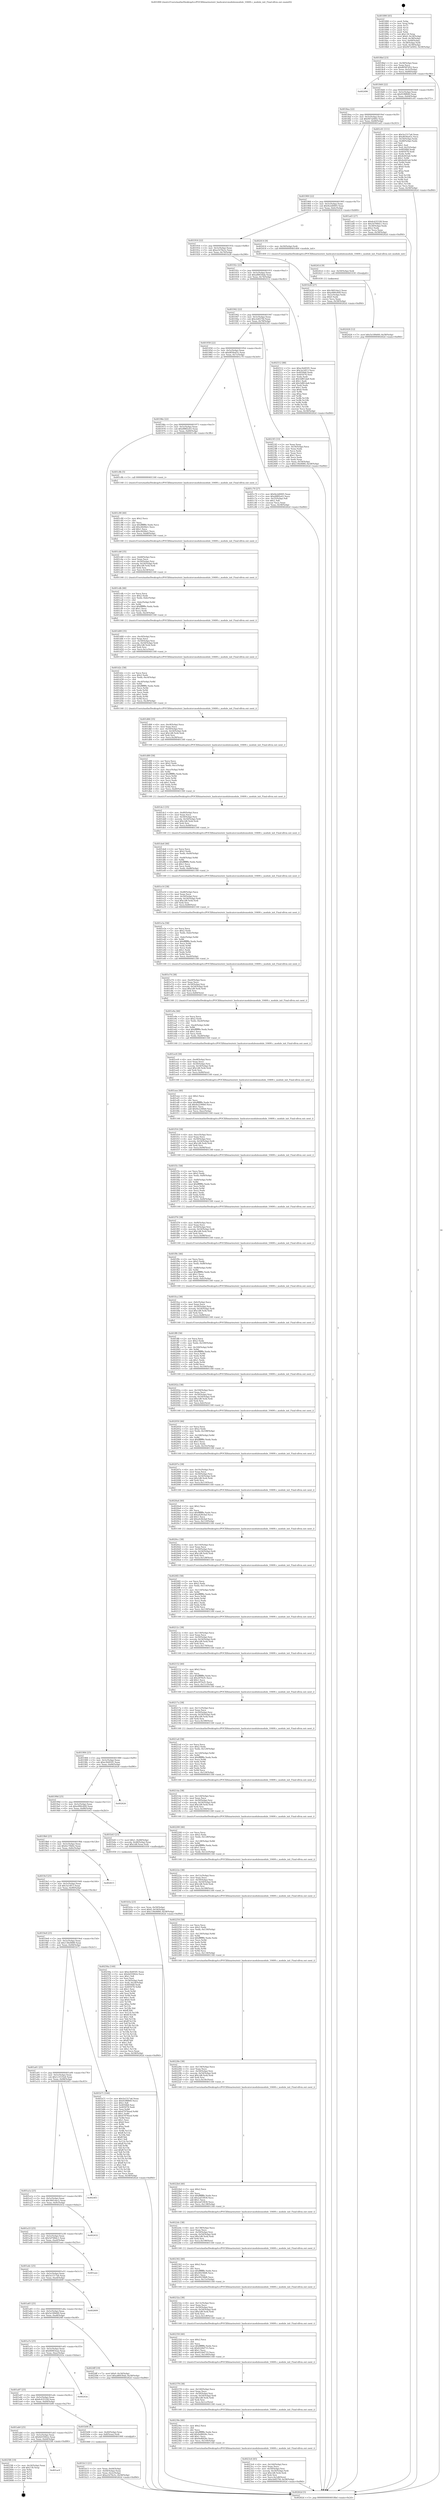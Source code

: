 digraph "0x401890" {
  label = "0x401890 (/mnt/c/Users/mathe/Desktop/tcc/POCII/binaries/extr_hashcatsrcmodulesmodule_10400.c_module_init_Final-ollvm.out::main(0))"
  labelloc = "t"
  node[shape=record]

  Entry [label="",width=0.3,height=0.3,shape=circle,fillcolor=black,style=filled]
  "0x4018bd" [label="{
     0x4018bd [23]\l
     | [instrs]\l
     &nbsp;&nbsp;0x4018bd \<+3\>: mov -0x58(%rbp),%eax\l
     &nbsp;&nbsp;0x4018c0 \<+2\>: mov %eax,%ecx\l
     &nbsp;&nbsp;0x4018c2 \<+6\>: sub $0x80587d52,%ecx\l
     &nbsp;&nbsp;0x4018c8 \<+3\>: mov %eax,-0x5c(%rbp)\l
     &nbsp;&nbsp;0x4018cb \<+3\>: mov %ecx,-0x60(%rbp)\l
     &nbsp;&nbsp;0x4018ce \<+6\>: je 0000000000402496 \<main+0xc06\>\l
  }"]
  "0x402496" [label="{
     0x402496\l
  }", style=dashed]
  "0x4018d4" [label="{
     0x4018d4 [22]\l
     | [instrs]\l
     &nbsp;&nbsp;0x4018d4 \<+5\>: jmp 00000000004018d9 \<main+0x49\>\l
     &nbsp;&nbsp;0x4018d9 \<+3\>: mov -0x5c(%rbp),%eax\l
     &nbsp;&nbsp;0x4018dc \<+5\>: sub $0x91f8f840,%eax\l
     &nbsp;&nbsp;0x4018e1 \<+3\>: mov %eax,-0x64(%rbp)\l
     &nbsp;&nbsp;0x4018e4 \<+6\>: je 0000000000401c01 \<main+0x371\>\l
  }"]
  Exit [label="",width=0.3,height=0.3,shape=circle,fillcolor=black,style=filled,peripheries=2]
  "0x401c01" [label="{
     0x401c01 [111]\l
     | [instrs]\l
     &nbsp;&nbsp;0x401c01 \<+5\>: mov $0x5e1517a6,%eax\l
     &nbsp;&nbsp;0x401c06 \<+5\>: mov $0xd656a43c,%ecx\l
     &nbsp;&nbsp;0x401c0b \<+3\>: mov -0x54(%rbp),%edx\l
     &nbsp;&nbsp;0x401c0e \<+3\>: cmp -0x48(%rbp),%edx\l
     &nbsp;&nbsp;0x401c11 \<+4\>: setl %sil\l
     &nbsp;&nbsp;0x401c15 \<+4\>: and $0x1,%sil\l
     &nbsp;&nbsp;0x401c19 \<+4\>: mov %sil,-0x25(%rbp)\l
     &nbsp;&nbsp;0x401c1d \<+7\>: mov 0x4050b8,%edx\l
     &nbsp;&nbsp;0x401c24 \<+7\>: mov 0x405078,%edi\l
     &nbsp;&nbsp;0x401c2b \<+3\>: mov %edx,%r8d\l
     &nbsp;&nbsp;0x401c2e \<+7\>: sub $0x4e443a4,%r8d\l
     &nbsp;&nbsp;0x401c35 \<+4\>: sub $0x1,%r8d\l
     &nbsp;&nbsp;0x401c39 \<+7\>: add $0x4e443a4,%r8d\l
     &nbsp;&nbsp;0x401c40 \<+4\>: imul %r8d,%edx\l
     &nbsp;&nbsp;0x401c44 \<+3\>: and $0x1,%edx\l
     &nbsp;&nbsp;0x401c47 \<+3\>: cmp $0x0,%edx\l
     &nbsp;&nbsp;0x401c4a \<+4\>: sete %sil\l
     &nbsp;&nbsp;0x401c4e \<+3\>: cmp $0xa,%edi\l
     &nbsp;&nbsp;0x401c51 \<+4\>: setl %r9b\l
     &nbsp;&nbsp;0x401c55 \<+3\>: mov %sil,%r10b\l
     &nbsp;&nbsp;0x401c58 \<+3\>: and %r9b,%r10b\l
     &nbsp;&nbsp;0x401c5b \<+3\>: xor %r9b,%sil\l
     &nbsp;&nbsp;0x401c5e \<+3\>: or %sil,%r10b\l
     &nbsp;&nbsp;0x401c61 \<+4\>: test $0x1,%r10b\l
     &nbsp;&nbsp;0x401c65 \<+3\>: cmovne %ecx,%eax\l
     &nbsp;&nbsp;0x401c68 \<+3\>: mov %eax,-0x58(%rbp)\l
     &nbsp;&nbsp;0x401c6b \<+5\>: jmp 000000000040262d \<main+0xd9d\>\l
  }"]
  "0x4018ea" [label="{
     0x4018ea [22]\l
     | [instrs]\l
     &nbsp;&nbsp;0x4018ea \<+5\>: jmp 00000000004018ef \<main+0x5f\>\l
     &nbsp;&nbsp;0x4018ef \<+3\>: mov -0x5c(%rbp),%eax\l
     &nbsp;&nbsp;0x4018f2 \<+5\>: sub $0x947a0492,%eax\l
     &nbsp;&nbsp;0x4018f7 \<+3\>: mov %eax,-0x68(%rbp)\l
     &nbsp;&nbsp;0x4018fa \<+6\>: je 0000000000401ad3 \<main+0x243\>\l
  }"]
  "0x401ac9" [label="{
     0x401ac9\l
  }", style=dashed]
  "0x401ad3" [label="{
     0x401ad3 [27]\l
     | [instrs]\l
     &nbsp;&nbsp;0x401ad3 \<+5\>: mov $0x6c435328,%eax\l
     &nbsp;&nbsp;0x401ad8 \<+5\>: mov $0x5d768dc1,%ecx\l
     &nbsp;&nbsp;0x401add \<+3\>: mov -0x30(%rbp),%edx\l
     &nbsp;&nbsp;0x401ae0 \<+3\>: cmp $0x2,%edx\l
     &nbsp;&nbsp;0x401ae3 \<+3\>: cmovne %ecx,%eax\l
     &nbsp;&nbsp;0x401ae6 \<+3\>: mov %eax,-0x58(%rbp)\l
     &nbsp;&nbsp;0x401ae9 \<+5\>: jmp 000000000040262d \<main+0xd9d\>\l
  }"]
  "0x401900" [label="{
     0x401900 [22]\l
     | [instrs]\l
     &nbsp;&nbsp;0x401900 \<+5\>: jmp 0000000000401905 \<main+0x75\>\l
     &nbsp;&nbsp;0x401905 \<+3\>: mov -0x5c(%rbp),%eax\l
     &nbsp;&nbsp;0x401908 \<+5\>: sub $0x9e2d0005,%eax\l
     &nbsp;&nbsp;0x40190d \<+3\>: mov %eax,-0x6c(%rbp)\l
     &nbsp;&nbsp;0x401910 \<+6\>: je 0000000000402414 \<main+0xb84\>\l
  }"]
  "0x40262d" [label="{
     0x40262d [5]\l
     | [instrs]\l
     &nbsp;&nbsp;0x40262d \<+5\>: jmp 00000000004018bd \<main+0x2d\>\l
  }"]
  "0x401890" [label="{
     0x401890 [45]\l
     | [instrs]\l
     &nbsp;&nbsp;0x401890 \<+1\>: push %rbp\l
     &nbsp;&nbsp;0x401891 \<+3\>: mov %rsp,%rbp\l
     &nbsp;&nbsp;0x401894 \<+2\>: push %r15\l
     &nbsp;&nbsp;0x401896 \<+2\>: push %r14\l
     &nbsp;&nbsp;0x401898 \<+2\>: push %r12\l
     &nbsp;&nbsp;0x40189a \<+1\>: push %rbx\l
     &nbsp;&nbsp;0x40189b \<+7\>: sub $0x130,%rsp\l
     &nbsp;&nbsp;0x4018a2 \<+7\>: movl $0x0,-0x34(%rbp)\l
     &nbsp;&nbsp;0x4018a9 \<+3\>: mov %edi,-0x38(%rbp)\l
     &nbsp;&nbsp;0x4018ac \<+4\>: mov %rsi,-0x40(%rbp)\l
     &nbsp;&nbsp;0x4018b0 \<+3\>: mov -0x38(%rbp),%edi\l
     &nbsp;&nbsp;0x4018b3 \<+3\>: mov %edi,-0x30(%rbp)\l
     &nbsp;&nbsp;0x4018b6 \<+7\>: movl $0x947a0492,-0x58(%rbp)\l
  }"]
  "0x4025f6" [label="{
     0x4025f6 [19]\l
     | [instrs]\l
     &nbsp;&nbsp;0x4025f6 \<+3\>: mov -0x24(%rbp),%eax\l
     &nbsp;&nbsp;0x4025f9 \<+7\>: add $0x130,%rsp\l
     &nbsp;&nbsp;0x402600 \<+1\>: pop %rbx\l
     &nbsp;&nbsp;0x402601 \<+2\>: pop %r12\l
     &nbsp;&nbsp;0x402603 \<+2\>: pop %r14\l
     &nbsp;&nbsp;0x402605 \<+2\>: pop %r15\l
     &nbsp;&nbsp;0x402607 \<+1\>: pop %rbp\l
     &nbsp;&nbsp;0x402608 \<+1\>: ret\l
  }"]
  "0x402414" [label="{
     0x402414 [9]\l
     | [instrs]\l
     &nbsp;&nbsp;0x402414 \<+4\>: mov -0x50(%rbp),%rdi\l
     &nbsp;&nbsp;0x402418 \<+5\>: call 0000000000401400 \<module_init\>\l
     | [calls]\l
     &nbsp;&nbsp;0x401400 \{1\} (/mnt/c/Users/mathe/Desktop/tcc/POCII/binaries/extr_hashcatsrcmodulesmodule_10400.c_module_init_Final-ollvm.out::module_init)\l
  }"]
  "0x401916" [label="{
     0x401916 [22]\l
     | [instrs]\l
     &nbsp;&nbsp;0x401916 \<+5\>: jmp 000000000040191b \<main+0x8b\>\l
     &nbsp;&nbsp;0x40191b \<+3\>: mov -0x5c(%rbp),%eax\l
     &nbsp;&nbsp;0x40191e \<+5\>: sub $0xa1b70e3c,%eax\l
     &nbsp;&nbsp;0x401923 \<+3\>: mov %eax,-0x70(%rbp)\l
     &nbsp;&nbsp;0x401926 \<+6\>: je 0000000000401b28 \<main+0x298\>\l
  }"]
  "0x402426" [label="{
     0x402426 [12]\l
     | [instrs]\l
     &nbsp;&nbsp;0x402426 \<+7\>: movl $0x5e189d49,-0x58(%rbp)\l
     &nbsp;&nbsp;0x40242d \<+5\>: jmp 000000000040262d \<main+0xd9d\>\l
  }"]
  "0x401b28" [label="{
     0x401b28 [27]\l
     | [instrs]\l
     &nbsp;&nbsp;0x401b28 \<+5\>: mov $0x3601dac2,%eax\l
     &nbsp;&nbsp;0x401b2d \<+5\>: mov $0xe990c609,%ecx\l
     &nbsp;&nbsp;0x401b32 \<+3\>: mov -0x2c(%rbp),%edx\l
     &nbsp;&nbsp;0x401b35 \<+3\>: cmp $0x0,%edx\l
     &nbsp;&nbsp;0x401b38 \<+3\>: cmove %ecx,%eax\l
     &nbsp;&nbsp;0x401b3b \<+3\>: mov %eax,-0x58(%rbp)\l
     &nbsp;&nbsp;0x401b3e \<+5\>: jmp 000000000040262d \<main+0xd9d\>\l
  }"]
  "0x40192c" [label="{
     0x40192c [22]\l
     | [instrs]\l
     &nbsp;&nbsp;0x40192c \<+5\>: jmp 0000000000401931 \<main+0xa1\>\l
     &nbsp;&nbsp;0x401931 \<+3\>: mov -0x5c(%rbp),%eax\l
     &nbsp;&nbsp;0x401934 \<+5\>: sub $0xa88430ab,%eax\l
     &nbsp;&nbsp;0x401939 \<+3\>: mov %eax,-0x74(%rbp)\l
     &nbsp;&nbsp;0x40193c \<+6\>: je 0000000000402512 \<main+0xc82\>\l
  }"]
  "0x40241d" [label="{
     0x40241d [9]\l
     | [instrs]\l
     &nbsp;&nbsp;0x40241d \<+4\>: mov -0x50(%rbp),%rdi\l
     &nbsp;&nbsp;0x402421 \<+5\>: call 0000000000401030 \<free@plt\>\l
     | [calls]\l
     &nbsp;&nbsp;0x401030 \{1\} (unknown)\l
  }"]
  "0x402512" [label="{
     0x402512 [88]\l
     | [instrs]\l
     &nbsp;&nbsp;0x402512 \<+5\>: mov $0xe3b493f1,%eax\l
     &nbsp;&nbsp;0x402517 \<+5\>: mov $0x3a14f13,%ecx\l
     &nbsp;&nbsp;0x40251c \<+7\>: mov 0x4050b8,%edx\l
     &nbsp;&nbsp;0x402523 \<+7\>: mov 0x405078,%esi\l
     &nbsp;&nbsp;0x40252a \<+2\>: mov %edx,%edi\l
     &nbsp;&nbsp;0x40252c \<+6\>: sub $0x5df61da8,%edi\l
     &nbsp;&nbsp;0x402532 \<+3\>: sub $0x1,%edi\l
     &nbsp;&nbsp;0x402535 \<+6\>: add $0x5df61da8,%edi\l
     &nbsp;&nbsp;0x40253b \<+3\>: imul %edi,%edx\l
     &nbsp;&nbsp;0x40253e \<+3\>: and $0x1,%edx\l
     &nbsp;&nbsp;0x402541 \<+3\>: cmp $0x0,%edx\l
     &nbsp;&nbsp;0x402544 \<+4\>: sete %r8b\l
     &nbsp;&nbsp;0x402548 \<+3\>: cmp $0xa,%esi\l
     &nbsp;&nbsp;0x40254b \<+4\>: setl %r9b\l
     &nbsp;&nbsp;0x40254f \<+3\>: mov %r8b,%r10b\l
     &nbsp;&nbsp;0x402552 \<+3\>: and %r9b,%r10b\l
     &nbsp;&nbsp;0x402555 \<+3\>: xor %r9b,%r8b\l
     &nbsp;&nbsp;0x402558 \<+3\>: or %r8b,%r10b\l
     &nbsp;&nbsp;0x40255b \<+4\>: test $0x1,%r10b\l
     &nbsp;&nbsp;0x40255f \<+3\>: cmovne %ecx,%eax\l
     &nbsp;&nbsp;0x402562 \<+3\>: mov %eax,-0x58(%rbp)\l
     &nbsp;&nbsp;0x402565 \<+5\>: jmp 000000000040262d \<main+0xd9d\>\l
  }"]
  "0x401942" [label="{
     0x401942 [22]\l
     | [instrs]\l
     &nbsp;&nbsp;0x401942 \<+5\>: jmp 0000000000401947 \<main+0xb7\>\l
     &nbsp;&nbsp;0x401947 \<+3\>: mov -0x5c(%rbp),%eax\l
     &nbsp;&nbsp;0x40194a \<+5\>: sub $0xcb4f27fd,%eax\l
     &nbsp;&nbsp;0x40194f \<+3\>: mov %eax,-0x78(%rbp)\l
     &nbsp;&nbsp;0x401952 \<+6\>: je 00000000004023f3 \<main+0xb63\>\l
  }"]
  "0x4023c6" [label="{
     0x4023c6 [45]\l
     | [instrs]\l
     &nbsp;&nbsp;0x4023c6 \<+6\>: mov -0x144(%rbp),%ecx\l
     &nbsp;&nbsp;0x4023cc \<+3\>: imul %eax,%ecx\l
     &nbsp;&nbsp;0x4023cf \<+4\>: mov -0x50(%rbp),%rsi\l
     &nbsp;&nbsp;0x4023d3 \<+4\>: movslq -0x54(%rbp),%rdi\l
     &nbsp;&nbsp;0x4023d7 \<+7\>: imul $0x1d8,%rdi,%rdi\l
     &nbsp;&nbsp;0x4023de \<+3\>: add %rdi,%rsi\l
     &nbsp;&nbsp;0x4023e1 \<+6\>: mov %ecx,0x1d0(%rsi)\l
     &nbsp;&nbsp;0x4023e7 \<+7\>: movl $0xcb4f27fd,-0x58(%rbp)\l
     &nbsp;&nbsp;0x4023ee \<+5\>: jmp 000000000040262d \<main+0xd9d\>\l
  }"]
  "0x4023f3" [label="{
     0x4023f3 [33]\l
     | [instrs]\l
     &nbsp;&nbsp;0x4023f3 \<+2\>: xor %eax,%eax\l
     &nbsp;&nbsp;0x4023f5 \<+3\>: mov -0x54(%rbp),%ecx\l
     &nbsp;&nbsp;0x4023f8 \<+2\>: mov %eax,%edx\l
     &nbsp;&nbsp;0x4023fa \<+2\>: sub %ecx,%edx\l
     &nbsp;&nbsp;0x4023fc \<+2\>: mov %eax,%ecx\l
     &nbsp;&nbsp;0x4023fe \<+3\>: sub $0x1,%ecx\l
     &nbsp;&nbsp;0x402401 \<+2\>: add %ecx,%edx\l
     &nbsp;&nbsp;0x402403 \<+2\>: sub %edx,%eax\l
     &nbsp;&nbsp;0x402405 \<+3\>: mov %eax,-0x54(%rbp)\l
     &nbsp;&nbsp;0x402408 \<+7\>: movl $0x139e0689,-0x58(%rbp)\l
     &nbsp;&nbsp;0x40240f \<+5\>: jmp 000000000040262d \<main+0xd9d\>\l
  }"]
  "0x401958" [label="{
     0x401958 [22]\l
     | [instrs]\l
     &nbsp;&nbsp;0x401958 \<+5\>: jmp 000000000040195d \<main+0xcd\>\l
     &nbsp;&nbsp;0x40195d \<+3\>: mov -0x5c(%rbp),%eax\l
     &nbsp;&nbsp;0x401960 \<+5\>: sub $0xd656a43c,%eax\l
     &nbsp;&nbsp;0x401965 \<+3\>: mov %eax,-0x7c(%rbp)\l
     &nbsp;&nbsp;0x401968 \<+6\>: je 0000000000401c70 \<main+0x3e0\>\l
  }"]
  "0x40239e" [label="{
     0x40239e [40]\l
     | [instrs]\l
     &nbsp;&nbsp;0x40239e \<+5\>: mov $0x2,%ecx\l
     &nbsp;&nbsp;0x4023a3 \<+1\>: cltd\l
     &nbsp;&nbsp;0x4023a4 \<+2\>: idiv %ecx\l
     &nbsp;&nbsp;0x4023a6 \<+6\>: imul $0xfffffffe,%edx,%ecx\l
     &nbsp;&nbsp;0x4023ac \<+6\>: add $0x9e8fd26c,%ecx\l
     &nbsp;&nbsp;0x4023b2 \<+3\>: add $0x1,%ecx\l
     &nbsp;&nbsp;0x4023b5 \<+6\>: sub $0x9e8fd26c,%ecx\l
     &nbsp;&nbsp;0x4023bb \<+6\>: mov %ecx,-0x144(%rbp)\l
     &nbsp;&nbsp;0x4023c1 \<+5\>: call 0000000000401160 \<next_i\>\l
     | [calls]\l
     &nbsp;&nbsp;0x401160 \{1\} (/mnt/c/Users/mathe/Desktop/tcc/POCII/binaries/extr_hashcatsrcmodulesmodule_10400.c_module_init_Final-ollvm.out::next_i)\l
  }"]
  "0x401c70" [label="{
     0x401c70 [27]\l
     | [instrs]\l
     &nbsp;&nbsp;0x401c70 \<+5\>: mov $0x9e2d0005,%eax\l
     &nbsp;&nbsp;0x401c75 \<+5\>: mov $0xd98f2e43,%ecx\l
     &nbsp;&nbsp;0x401c7a \<+3\>: mov -0x25(%rbp),%dl\l
     &nbsp;&nbsp;0x401c7d \<+3\>: test $0x1,%dl\l
     &nbsp;&nbsp;0x401c80 \<+3\>: cmovne %ecx,%eax\l
     &nbsp;&nbsp;0x401c83 \<+3\>: mov %eax,-0x58(%rbp)\l
     &nbsp;&nbsp;0x401c86 \<+5\>: jmp 000000000040262d \<main+0xd9d\>\l
  }"]
  "0x40196e" [label="{
     0x40196e [22]\l
     | [instrs]\l
     &nbsp;&nbsp;0x40196e \<+5\>: jmp 0000000000401973 \<main+0xe3\>\l
     &nbsp;&nbsp;0x401973 \<+3\>: mov -0x5c(%rbp),%eax\l
     &nbsp;&nbsp;0x401976 \<+5\>: sub $0xd98f2e43,%eax\l
     &nbsp;&nbsp;0x40197b \<+3\>: mov %eax,-0x80(%rbp)\l
     &nbsp;&nbsp;0x40197e \<+6\>: je 0000000000401c8b \<main+0x3fb\>\l
  }"]
  "0x402378" [label="{
     0x402378 [38]\l
     | [instrs]\l
     &nbsp;&nbsp;0x402378 \<+6\>: mov -0x140(%rbp),%ecx\l
     &nbsp;&nbsp;0x40237e \<+3\>: imul %eax,%ecx\l
     &nbsp;&nbsp;0x402381 \<+4\>: mov -0x50(%rbp),%rsi\l
     &nbsp;&nbsp;0x402385 \<+4\>: movslq -0x54(%rbp),%rdi\l
     &nbsp;&nbsp;0x402389 \<+7\>: imul $0x1d8,%rdi,%rdi\l
     &nbsp;&nbsp;0x402390 \<+3\>: add %rdi,%rsi\l
     &nbsp;&nbsp;0x402393 \<+6\>: mov %ecx,0x1cc(%rsi)\l
     &nbsp;&nbsp;0x402399 \<+5\>: call 0000000000401160 \<next_i\>\l
     | [calls]\l
     &nbsp;&nbsp;0x401160 \{1\} (/mnt/c/Users/mathe/Desktop/tcc/POCII/binaries/extr_hashcatsrcmodulesmodule_10400.c_module_init_Final-ollvm.out::next_i)\l
  }"]
  "0x401c8b" [label="{
     0x401c8b [5]\l
     | [instrs]\l
     &nbsp;&nbsp;0x401c8b \<+5\>: call 0000000000401160 \<next_i\>\l
     | [calls]\l
     &nbsp;&nbsp;0x401160 \{1\} (/mnt/c/Users/mathe/Desktop/tcc/POCII/binaries/extr_hashcatsrcmodulesmodule_10400.c_module_init_Final-ollvm.out::next_i)\l
  }"]
  "0x401984" [label="{
     0x401984 [25]\l
     | [instrs]\l
     &nbsp;&nbsp;0x401984 \<+5\>: jmp 0000000000401989 \<main+0xf9\>\l
     &nbsp;&nbsp;0x401989 \<+3\>: mov -0x5c(%rbp),%eax\l
     &nbsp;&nbsp;0x40198c \<+5\>: sub $0xe3b493f1,%eax\l
     &nbsp;&nbsp;0x401991 \<+6\>: mov %eax,-0x84(%rbp)\l
     &nbsp;&nbsp;0x401997 \<+6\>: je 0000000000402626 \<main+0xd96\>\l
  }"]
  "0x402350" [label="{
     0x402350 [40]\l
     | [instrs]\l
     &nbsp;&nbsp;0x402350 \<+5\>: mov $0x2,%ecx\l
     &nbsp;&nbsp;0x402355 \<+1\>: cltd\l
     &nbsp;&nbsp;0x402356 \<+2\>: idiv %ecx\l
     &nbsp;&nbsp;0x402358 \<+6\>: imul $0xfffffffe,%edx,%ecx\l
     &nbsp;&nbsp;0x40235e \<+6\>: sub $0x6226d733,%ecx\l
     &nbsp;&nbsp;0x402364 \<+3\>: add $0x1,%ecx\l
     &nbsp;&nbsp;0x402367 \<+6\>: add $0x6226d733,%ecx\l
     &nbsp;&nbsp;0x40236d \<+6\>: mov %ecx,-0x140(%rbp)\l
     &nbsp;&nbsp;0x402373 \<+5\>: call 0000000000401160 \<next_i\>\l
     | [calls]\l
     &nbsp;&nbsp;0x401160 \{1\} (/mnt/c/Users/mathe/Desktop/tcc/POCII/binaries/extr_hashcatsrcmodulesmodule_10400.c_module_init_Final-ollvm.out::next_i)\l
  }"]
  "0x402626" [label="{
     0x402626\l
  }", style=dashed]
  "0x40199d" [label="{
     0x40199d [25]\l
     | [instrs]\l
     &nbsp;&nbsp;0x40199d \<+5\>: jmp 00000000004019a2 \<main+0x112\>\l
     &nbsp;&nbsp;0x4019a2 \<+3\>: mov -0x5c(%rbp),%eax\l
     &nbsp;&nbsp;0x4019a5 \<+5\>: sub $0xe990c609,%eax\l
     &nbsp;&nbsp;0x4019aa \<+6\>: mov %eax,-0x88(%rbp)\l
     &nbsp;&nbsp;0x4019b0 \<+6\>: je 0000000000401b43 \<main+0x2b3\>\l
  }"]
  "0x40232a" [label="{
     0x40232a [38]\l
     | [instrs]\l
     &nbsp;&nbsp;0x40232a \<+6\>: mov -0x13c(%rbp),%ecx\l
     &nbsp;&nbsp;0x402330 \<+3\>: imul %eax,%ecx\l
     &nbsp;&nbsp;0x402333 \<+4\>: mov -0x50(%rbp),%rsi\l
     &nbsp;&nbsp;0x402337 \<+4\>: movslq -0x54(%rbp),%rdi\l
     &nbsp;&nbsp;0x40233b \<+7\>: imul $0x1d8,%rdi,%rdi\l
     &nbsp;&nbsp;0x402342 \<+3\>: add %rdi,%rsi\l
     &nbsp;&nbsp;0x402345 \<+6\>: mov %ecx,0x1c8(%rsi)\l
     &nbsp;&nbsp;0x40234b \<+5\>: call 0000000000401160 \<next_i\>\l
     | [calls]\l
     &nbsp;&nbsp;0x401160 \{1\} (/mnt/c/Users/mathe/Desktop/tcc/POCII/binaries/extr_hashcatsrcmodulesmodule_10400.c_module_init_Final-ollvm.out::next_i)\l
  }"]
  "0x401b43" [label="{
     0x401b43 [23]\l
     | [instrs]\l
     &nbsp;&nbsp;0x401b43 \<+7\>: movl $0x1,-0x48(%rbp)\l
     &nbsp;&nbsp;0x401b4a \<+4\>: movslq -0x48(%rbp),%rax\l
     &nbsp;&nbsp;0x401b4e \<+7\>: imul $0x1d8,%rax,%rdi\l
     &nbsp;&nbsp;0x401b55 \<+5\>: call 0000000000401050 \<malloc@plt\>\l
     | [calls]\l
     &nbsp;&nbsp;0x401050 \{1\} (unknown)\l
  }"]
  "0x4019b6" [label="{
     0x4019b6 [25]\l
     | [instrs]\l
     &nbsp;&nbsp;0x4019b6 \<+5\>: jmp 00000000004019bb \<main+0x12b\>\l
     &nbsp;&nbsp;0x4019bb \<+3\>: mov -0x5c(%rbp),%eax\l
     &nbsp;&nbsp;0x4019be \<+5\>: sub $0xfec70b0e,%eax\l
     &nbsp;&nbsp;0x4019c3 \<+6\>: mov %eax,-0x8c(%rbp)\l
     &nbsp;&nbsp;0x4019c9 \<+6\>: je 0000000000402615 \<main+0xd85\>\l
  }"]
  "0x402302" [label="{
     0x402302 [40]\l
     | [instrs]\l
     &nbsp;&nbsp;0x402302 \<+5\>: mov $0x2,%ecx\l
     &nbsp;&nbsp;0x402307 \<+1\>: cltd\l
     &nbsp;&nbsp;0x402308 \<+2\>: idiv %ecx\l
     &nbsp;&nbsp;0x40230a \<+6\>: imul $0xfffffffe,%edx,%ecx\l
     &nbsp;&nbsp;0x402310 \<+6\>: sub $0x4925fbf6,%ecx\l
     &nbsp;&nbsp;0x402316 \<+3\>: add $0x1,%ecx\l
     &nbsp;&nbsp;0x402319 \<+6\>: add $0x4925fbf6,%ecx\l
     &nbsp;&nbsp;0x40231f \<+6\>: mov %ecx,-0x13c(%rbp)\l
     &nbsp;&nbsp;0x402325 \<+5\>: call 0000000000401160 \<next_i\>\l
     | [calls]\l
     &nbsp;&nbsp;0x401160 \{1\} (/mnt/c/Users/mathe/Desktop/tcc/POCII/binaries/extr_hashcatsrcmodulesmodule_10400.c_module_init_Final-ollvm.out::next_i)\l
  }"]
  "0x402615" [label="{
     0x402615\l
  }", style=dashed]
  "0x4019cf" [label="{
     0x4019cf [25]\l
     | [instrs]\l
     &nbsp;&nbsp;0x4019cf \<+5\>: jmp 00000000004019d4 \<main+0x144\>\l
     &nbsp;&nbsp;0x4019d4 \<+3\>: mov -0x5c(%rbp),%eax\l
     &nbsp;&nbsp;0x4019d7 \<+5\>: sub $0x3a14f13,%eax\l
     &nbsp;&nbsp;0x4019dc \<+6\>: mov %eax,-0x90(%rbp)\l
     &nbsp;&nbsp;0x4019e2 \<+6\>: je 000000000040256a \<main+0xcda\>\l
  }"]
  "0x4022dc" [label="{
     0x4022dc [38]\l
     | [instrs]\l
     &nbsp;&nbsp;0x4022dc \<+6\>: mov -0x138(%rbp),%ecx\l
     &nbsp;&nbsp;0x4022e2 \<+3\>: imul %eax,%ecx\l
     &nbsp;&nbsp;0x4022e5 \<+4\>: mov -0x50(%rbp),%rsi\l
     &nbsp;&nbsp;0x4022e9 \<+4\>: movslq -0x54(%rbp),%rdi\l
     &nbsp;&nbsp;0x4022ed \<+7\>: imul $0x1d8,%rdi,%rdi\l
     &nbsp;&nbsp;0x4022f4 \<+3\>: add %rdi,%rsi\l
     &nbsp;&nbsp;0x4022f7 \<+6\>: mov %ecx,0x190(%rsi)\l
     &nbsp;&nbsp;0x4022fd \<+5\>: call 0000000000401160 \<next_i\>\l
     | [calls]\l
     &nbsp;&nbsp;0x401160 \{1\} (/mnt/c/Users/mathe/Desktop/tcc/POCII/binaries/extr_hashcatsrcmodulesmodule_10400.c_module_init_Final-ollvm.out::next_i)\l
  }"]
  "0x40256a" [label="{
     0x40256a [140]\l
     | [instrs]\l
     &nbsp;&nbsp;0x40256a \<+5\>: mov $0xe3b493f1,%eax\l
     &nbsp;&nbsp;0x40256f \<+5\>: mov $0x6d35942e,%ecx\l
     &nbsp;&nbsp;0x402574 \<+2\>: mov $0x1,%dl\l
     &nbsp;&nbsp;0x402576 \<+2\>: xor %esi,%esi\l
     &nbsp;&nbsp;0x402578 \<+3\>: mov -0x34(%rbp),%edi\l
     &nbsp;&nbsp;0x40257b \<+3\>: mov %edi,-0x24(%rbp)\l
     &nbsp;&nbsp;0x40257e \<+7\>: mov 0x4050b8,%edi\l
     &nbsp;&nbsp;0x402585 \<+8\>: mov 0x405078,%r8d\l
     &nbsp;&nbsp;0x40258d \<+3\>: sub $0x1,%esi\l
     &nbsp;&nbsp;0x402590 \<+3\>: mov %edi,%r9d\l
     &nbsp;&nbsp;0x402593 \<+3\>: add %esi,%r9d\l
     &nbsp;&nbsp;0x402596 \<+4\>: imul %r9d,%edi\l
     &nbsp;&nbsp;0x40259a \<+3\>: and $0x1,%edi\l
     &nbsp;&nbsp;0x40259d \<+3\>: cmp $0x0,%edi\l
     &nbsp;&nbsp;0x4025a0 \<+4\>: sete %r10b\l
     &nbsp;&nbsp;0x4025a4 \<+4\>: cmp $0xa,%r8d\l
     &nbsp;&nbsp;0x4025a8 \<+4\>: setl %r11b\l
     &nbsp;&nbsp;0x4025ac \<+3\>: mov %r10b,%bl\l
     &nbsp;&nbsp;0x4025af \<+3\>: xor $0xff,%bl\l
     &nbsp;&nbsp;0x4025b2 \<+3\>: mov %r11b,%r14b\l
     &nbsp;&nbsp;0x4025b5 \<+4\>: xor $0xff,%r14b\l
     &nbsp;&nbsp;0x4025b9 \<+3\>: xor $0x1,%dl\l
     &nbsp;&nbsp;0x4025bc \<+3\>: mov %bl,%r15b\l
     &nbsp;&nbsp;0x4025bf \<+4\>: and $0xff,%r15b\l
     &nbsp;&nbsp;0x4025c3 \<+3\>: and %dl,%r10b\l
     &nbsp;&nbsp;0x4025c6 \<+3\>: mov %r14b,%r12b\l
     &nbsp;&nbsp;0x4025c9 \<+4\>: and $0xff,%r12b\l
     &nbsp;&nbsp;0x4025cd \<+3\>: and %dl,%r11b\l
     &nbsp;&nbsp;0x4025d0 \<+3\>: or %r10b,%r15b\l
     &nbsp;&nbsp;0x4025d3 \<+3\>: or %r11b,%r12b\l
     &nbsp;&nbsp;0x4025d6 \<+3\>: xor %r12b,%r15b\l
     &nbsp;&nbsp;0x4025d9 \<+3\>: or %r14b,%bl\l
     &nbsp;&nbsp;0x4025dc \<+3\>: xor $0xff,%bl\l
     &nbsp;&nbsp;0x4025df \<+3\>: or $0x1,%dl\l
     &nbsp;&nbsp;0x4025e2 \<+2\>: and %dl,%bl\l
     &nbsp;&nbsp;0x4025e4 \<+3\>: or %bl,%r15b\l
     &nbsp;&nbsp;0x4025e7 \<+4\>: test $0x1,%r15b\l
     &nbsp;&nbsp;0x4025eb \<+3\>: cmovne %ecx,%eax\l
     &nbsp;&nbsp;0x4025ee \<+3\>: mov %eax,-0x58(%rbp)\l
     &nbsp;&nbsp;0x4025f1 \<+5\>: jmp 000000000040262d \<main+0xd9d\>\l
  }"]
  "0x4019e8" [label="{
     0x4019e8 [25]\l
     | [instrs]\l
     &nbsp;&nbsp;0x4019e8 \<+5\>: jmp 00000000004019ed \<main+0x15d\>\l
     &nbsp;&nbsp;0x4019ed \<+3\>: mov -0x5c(%rbp),%eax\l
     &nbsp;&nbsp;0x4019f0 \<+5\>: sub $0x139e0689,%eax\l
     &nbsp;&nbsp;0x4019f5 \<+6\>: mov %eax,-0x94(%rbp)\l
     &nbsp;&nbsp;0x4019fb \<+6\>: je 0000000000401b71 \<main+0x2e1\>\l
  }"]
  "0x4022b4" [label="{
     0x4022b4 [40]\l
     | [instrs]\l
     &nbsp;&nbsp;0x4022b4 \<+5\>: mov $0x2,%ecx\l
     &nbsp;&nbsp;0x4022b9 \<+1\>: cltd\l
     &nbsp;&nbsp;0x4022ba \<+2\>: idiv %ecx\l
     &nbsp;&nbsp;0x4022bc \<+6\>: imul $0xfffffffe,%edx,%ecx\l
     &nbsp;&nbsp;0x4022c2 \<+6\>: sub $0x2af33830,%ecx\l
     &nbsp;&nbsp;0x4022c8 \<+3\>: add $0x1,%ecx\l
     &nbsp;&nbsp;0x4022cb \<+6\>: add $0x2af33830,%ecx\l
     &nbsp;&nbsp;0x4022d1 \<+6\>: mov %ecx,-0x138(%rbp)\l
     &nbsp;&nbsp;0x4022d7 \<+5\>: call 0000000000401160 \<next_i\>\l
     | [calls]\l
     &nbsp;&nbsp;0x401160 \{1\} (/mnt/c/Users/mathe/Desktop/tcc/POCII/binaries/extr_hashcatsrcmodulesmodule_10400.c_module_init_Final-ollvm.out::next_i)\l
  }"]
  "0x401b71" [label="{
     0x401b71 [144]\l
     | [instrs]\l
     &nbsp;&nbsp;0x401b71 \<+5\>: mov $0x5e1517a6,%eax\l
     &nbsp;&nbsp;0x401b76 \<+5\>: mov $0x91f8f840,%ecx\l
     &nbsp;&nbsp;0x401b7b \<+2\>: mov $0x1,%dl\l
     &nbsp;&nbsp;0x401b7d \<+7\>: mov 0x4050b8,%esi\l
     &nbsp;&nbsp;0x401b84 \<+7\>: mov 0x405078,%edi\l
     &nbsp;&nbsp;0x401b8b \<+3\>: mov %esi,%r8d\l
     &nbsp;&nbsp;0x401b8e \<+7\>: add $0x47976eed,%r8d\l
     &nbsp;&nbsp;0x401b95 \<+4\>: sub $0x1,%r8d\l
     &nbsp;&nbsp;0x401b99 \<+7\>: sub $0x47976eed,%r8d\l
     &nbsp;&nbsp;0x401ba0 \<+4\>: imul %r8d,%esi\l
     &nbsp;&nbsp;0x401ba4 \<+3\>: and $0x1,%esi\l
     &nbsp;&nbsp;0x401ba7 \<+3\>: cmp $0x0,%esi\l
     &nbsp;&nbsp;0x401baa \<+4\>: sete %r9b\l
     &nbsp;&nbsp;0x401bae \<+3\>: cmp $0xa,%edi\l
     &nbsp;&nbsp;0x401bb1 \<+4\>: setl %r10b\l
     &nbsp;&nbsp;0x401bb5 \<+3\>: mov %r9b,%r11b\l
     &nbsp;&nbsp;0x401bb8 \<+4\>: xor $0xff,%r11b\l
     &nbsp;&nbsp;0x401bbc \<+3\>: mov %r10b,%bl\l
     &nbsp;&nbsp;0x401bbf \<+3\>: xor $0xff,%bl\l
     &nbsp;&nbsp;0x401bc2 \<+3\>: xor $0x1,%dl\l
     &nbsp;&nbsp;0x401bc5 \<+3\>: mov %r11b,%r14b\l
     &nbsp;&nbsp;0x401bc8 \<+4\>: and $0xff,%r14b\l
     &nbsp;&nbsp;0x401bcc \<+3\>: and %dl,%r9b\l
     &nbsp;&nbsp;0x401bcf \<+3\>: mov %bl,%r15b\l
     &nbsp;&nbsp;0x401bd2 \<+4\>: and $0xff,%r15b\l
     &nbsp;&nbsp;0x401bd6 \<+3\>: and %dl,%r10b\l
     &nbsp;&nbsp;0x401bd9 \<+3\>: or %r9b,%r14b\l
     &nbsp;&nbsp;0x401bdc \<+3\>: or %r10b,%r15b\l
     &nbsp;&nbsp;0x401bdf \<+3\>: xor %r15b,%r14b\l
     &nbsp;&nbsp;0x401be2 \<+3\>: or %bl,%r11b\l
     &nbsp;&nbsp;0x401be5 \<+4\>: xor $0xff,%r11b\l
     &nbsp;&nbsp;0x401be9 \<+3\>: or $0x1,%dl\l
     &nbsp;&nbsp;0x401bec \<+3\>: and %dl,%r11b\l
     &nbsp;&nbsp;0x401bef \<+3\>: or %r11b,%r14b\l
     &nbsp;&nbsp;0x401bf2 \<+4\>: test $0x1,%r14b\l
     &nbsp;&nbsp;0x401bf6 \<+3\>: cmovne %ecx,%eax\l
     &nbsp;&nbsp;0x401bf9 \<+3\>: mov %eax,-0x58(%rbp)\l
     &nbsp;&nbsp;0x401bfc \<+5\>: jmp 000000000040262d \<main+0xd9d\>\l
  }"]
  "0x401a01" [label="{
     0x401a01 [25]\l
     | [instrs]\l
     &nbsp;&nbsp;0x401a01 \<+5\>: jmp 0000000000401a06 \<main+0x176\>\l
     &nbsp;&nbsp;0x401a06 \<+3\>: mov -0x5c(%rbp),%eax\l
     &nbsp;&nbsp;0x401a09 \<+5\>: sub $0x1c5535e6,%eax\l
     &nbsp;&nbsp;0x401a0e \<+6\>: mov %eax,-0x98(%rbp)\l
     &nbsp;&nbsp;0x401a14 \<+6\>: je 00000000004024f3 \<main+0xc63\>\l
  }"]
  "0x40228e" [label="{
     0x40228e [38]\l
     | [instrs]\l
     &nbsp;&nbsp;0x40228e \<+6\>: mov -0x134(%rbp),%ecx\l
     &nbsp;&nbsp;0x402294 \<+3\>: imul %eax,%ecx\l
     &nbsp;&nbsp;0x402297 \<+4\>: mov -0x50(%rbp),%rsi\l
     &nbsp;&nbsp;0x40229b \<+4\>: movslq -0x54(%rbp),%rdi\l
     &nbsp;&nbsp;0x40229f \<+7\>: imul $0x1d8,%rdi,%rdi\l
     &nbsp;&nbsp;0x4022a6 \<+3\>: add %rdi,%rsi\l
     &nbsp;&nbsp;0x4022a9 \<+6\>: mov %ecx,0x18c(%rsi)\l
     &nbsp;&nbsp;0x4022af \<+5\>: call 0000000000401160 \<next_i\>\l
     | [calls]\l
     &nbsp;&nbsp;0x401160 \{1\} (/mnt/c/Users/mathe/Desktop/tcc/POCII/binaries/extr_hashcatsrcmodulesmodule_10400.c_module_init_Final-ollvm.out::next_i)\l
  }"]
  "0x4024f3" [label="{
     0x4024f3\l
  }", style=dashed]
  "0x401a1a" [label="{
     0x401a1a [25]\l
     | [instrs]\l
     &nbsp;&nbsp;0x401a1a \<+5\>: jmp 0000000000401a1f \<main+0x18f\>\l
     &nbsp;&nbsp;0x401a1f \<+3\>: mov -0x5c(%rbp),%eax\l
     &nbsp;&nbsp;0x401a22 \<+5\>: sub $0x3601dac2,%eax\l
     &nbsp;&nbsp;0x401a27 \<+6\>: mov %eax,-0x9c(%rbp)\l
     &nbsp;&nbsp;0x401a2d \<+6\>: je 0000000000402432 \<main+0xba2\>\l
  }"]
  "0x402254" [label="{
     0x402254 [58]\l
     | [instrs]\l
     &nbsp;&nbsp;0x402254 \<+2\>: xor %ecx,%ecx\l
     &nbsp;&nbsp;0x402256 \<+5\>: mov $0x2,%edx\l
     &nbsp;&nbsp;0x40225b \<+6\>: mov %edx,-0x130(%rbp)\l
     &nbsp;&nbsp;0x402261 \<+1\>: cltd\l
     &nbsp;&nbsp;0x402262 \<+7\>: mov -0x130(%rbp),%r8d\l
     &nbsp;&nbsp;0x402269 \<+3\>: idiv %r8d\l
     &nbsp;&nbsp;0x40226c \<+6\>: imul $0xfffffffe,%edx,%edx\l
     &nbsp;&nbsp;0x402272 \<+3\>: mov %ecx,%r9d\l
     &nbsp;&nbsp;0x402275 \<+3\>: sub %edx,%r9d\l
     &nbsp;&nbsp;0x402278 \<+2\>: mov %ecx,%edx\l
     &nbsp;&nbsp;0x40227a \<+3\>: sub $0x1,%edx\l
     &nbsp;&nbsp;0x40227d \<+3\>: add %edx,%r9d\l
     &nbsp;&nbsp;0x402280 \<+3\>: sub %r9d,%ecx\l
     &nbsp;&nbsp;0x402283 \<+6\>: mov %ecx,-0x134(%rbp)\l
     &nbsp;&nbsp;0x402289 \<+5\>: call 0000000000401160 \<next_i\>\l
     | [calls]\l
     &nbsp;&nbsp;0x401160 \{1\} (/mnt/c/Users/mathe/Desktop/tcc/POCII/binaries/extr_hashcatsrcmodulesmodule_10400.c_module_init_Final-ollvm.out::next_i)\l
  }"]
  "0x402432" [label="{
     0x402432\l
  }", style=dashed]
  "0x401a33" [label="{
     0x401a33 [25]\l
     | [instrs]\l
     &nbsp;&nbsp;0x401a33 \<+5\>: jmp 0000000000401a38 \<main+0x1a8\>\l
     &nbsp;&nbsp;0x401a38 \<+3\>: mov -0x5c(%rbp),%eax\l
     &nbsp;&nbsp;0x401a3b \<+5\>: sub $0x5d768dc1,%eax\l
     &nbsp;&nbsp;0x401a40 \<+6\>: mov %eax,-0xa0(%rbp)\l
     &nbsp;&nbsp;0x401a46 \<+6\>: je 0000000000401aee \<main+0x25e\>\l
  }"]
  "0x40222e" [label="{
     0x40222e [38]\l
     | [instrs]\l
     &nbsp;&nbsp;0x40222e \<+6\>: mov -0x12c(%rbp),%ecx\l
     &nbsp;&nbsp;0x402234 \<+3\>: imul %eax,%ecx\l
     &nbsp;&nbsp;0x402237 \<+4\>: mov -0x50(%rbp),%rsi\l
     &nbsp;&nbsp;0x40223b \<+4\>: movslq -0x54(%rbp),%rdi\l
     &nbsp;&nbsp;0x40223f \<+7\>: imul $0x1d8,%rdi,%rdi\l
     &nbsp;&nbsp;0x402246 \<+3\>: add %rdi,%rsi\l
     &nbsp;&nbsp;0x402249 \<+6\>: mov %ecx,0x188(%rsi)\l
     &nbsp;&nbsp;0x40224f \<+5\>: call 0000000000401160 \<next_i\>\l
     | [calls]\l
     &nbsp;&nbsp;0x401160 \{1\} (/mnt/c/Users/mathe/Desktop/tcc/POCII/binaries/extr_hashcatsrcmodulesmodule_10400.c_module_init_Final-ollvm.out::next_i)\l
  }"]
  "0x401aee" [label="{
     0x401aee\l
  }", style=dashed]
  "0x401a4c" [label="{
     0x401a4c [25]\l
     | [instrs]\l
     &nbsp;&nbsp;0x401a4c \<+5\>: jmp 0000000000401a51 \<main+0x1c1\>\l
     &nbsp;&nbsp;0x401a51 \<+3\>: mov -0x5c(%rbp),%eax\l
     &nbsp;&nbsp;0x401a54 \<+5\>: sub $0x5e1517a6,%eax\l
     &nbsp;&nbsp;0x401a59 \<+6\>: mov %eax,-0xa4(%rbp)\l
     &nbsp;&nbsp;0x401a5f \<+6\>: je 0000000000402609 \<main+0xd79\>\l
  }"]
  "0x402200" [label="{
     0x402200 [46]\l
     | [instrs]\l
     &nbsp;&nbsp;0x402200 \<+2\>: xor %ecx,%ecx\l
     &nbsp;&nbsp;0x402202 \<+5\>: mov $0x2,%edx\l
     &nbsp;&nbsp;0x402207 \<+6\>: mov %edx,-0x128(%rbp)\l
     &nbsp;&nbsp;0x40220d \<+1\>: cltd\l
     &nbsp;&nbsp;0x40220e \<+7\>: mov -0x128(%rbp),%r8d\l
     &nbsp;&nbsp;0x402215 \<+3\>: idiv %r8d\l
     &nbsp;&nbsp;0x402218 \<+6\>: imul $0xfffffffe,%edx,%edx\l
     &nbsp;&nbsp;0x40221e \<+3\>: sub $0x1,%ecx\l
     &nbsp;&nbsp;0x402221 \<+2\>: sub %ecx,%edx\l
     &nbsp;&nbsp;0x402223 \<+6\>: mov %edx,-0x12c(%rbp)\l
     &nbsp;&nbsp;0x402229 \<+5\>: call 0000000000401160 \<next_i\>\l
     | [calls]\l
     &nbsp;&nbsp;0x401160 \{1\} (/mnt/c/Users/mathe/Desktop/tcc/POCII/binaries/extr_hashcatsrcmodulesmodule_10400.c_module_init_Final-ollvm.out::next_i)\l
  }"]
  "0x402609" [label="{
     0x402609\l
  }", style=dashed]
  "0x401a65" [label="{
     0x401a65 [25]\l
     | [instrs]\l
     &nbsp;&nbsp;0x401a65 \<+5\>: jmp 0000000000401a6a \<main+0x1da\>\l
     &nbsp;&nbsp;0x401a6a \<+3\>: mov -0x5c(%rbp),%eax\l
     &nbsp;&nbsp;0x401a6d \<+5\>: sub $0x5e189d49,%eax\l
     &nbsp;&nbsp;0x401a72 \<+6\>: mov %eax,-0xa8(%rbp)\l
     &nbsp;&nbsp;0x401a78 \<+6\>: je 00000000004024ff \<main+0xc6f\>\l
  }"]
  "0x4021da" [label="{
     0x4021da [38]\l
     | [instrs]\l
     &nbsp;&nbsp;0x4021da \<+6\>: mov -0x124(%rbp),%ecx\l
     &nbsp;&nbsp;0x4021e0 \<+3\>: imul %eax,%ecx\l
     &nbsp;&nbsp;0x4021e3 \<+4\>: mov -0x50(%rbp),%rsi\l
     &nbsp;&nbsp;0x4021e7 \<+4\>: movslq -0x54(%rbp),%rdi\l
     &nbsp;&nbsp;0x4021eb \<+7\>: imul $0x1d8,%rdi,%rdi\l
     &nbsp;&nbsp;0x4021f2 \<+3\>: add %rdi,%rsi\l
     &nbsp;&nbsp;0x4021f5 \<+6\>: mov %ecx,0x184(%rsi)\l
     &nbsp;&nbsp;0x4021fb \<+5\>: call 0000000000401160 \<next_i\>\l
     | [calls]\l
     &nbsp;&nbsp;0x401160 \{1\} (/mnt/c/Users/mathe/Desktop/tcc/POCII/binaries/extr_hashcatsrcmodulesmodule_10400.c_module_init_Final-ollvm.out::next_i)\l
  }"]
  "0x4024ff" [label="{
     0x4024ff [19]\l
     | [instrs]\l
     &nbsp;&nbsp;0x4024ff \<+7\>: movl $0x0,-0x34(%rbp)\l
     &nbsp;&nbsp;0x402506 \<+7\>: movl $0xa88430ab,-0x58(%rbp)\l
     &nbsp;&nbsp;0x40250d \<+5\>: jmp 000000000040262d \<main+0xd9d\>\l
  }"]
  "0x401a7e" [label="{
     0x401a7e [25]\l
     | [instrs]\l
     &nbsp;&nbsp;0x401a7e \<+5\>: jmp 0000000000401a83 \<main+0x1f3\>\l
     &nbsp;&nbsp;0x401a83 \<+3\>: mov -0x5c(%rbp),%eax\l
     &nbsp;&nbsp;0x401a86 \<+5\>: sub $0x66903eae,%eax\l
     &nbsp;&nbsp;0x401a8b \<+6\>: mov %eax,-0xac(%rbp)\l
     &nbsp;&nbsp;0x401a91 \<+6\>: je 000000000040243e \<main+0xbae\>\l
  }"]
  "0x4021a0" [label="{
     0x4021a0 [58]\l
     | [instrs]\l
     &nbsp;&nbsp;0x4021a0 \<+2\>: xor %ecx,%ecx\l
     &nbsp;&nbsp;0x4021a2 \<+5\>: mov $0x2,%edx\l
     &nbsp;&nbsp;0x4021a7 \<+6\>: mov %edx,-0x120(%rbp)\l
     &nbsp;&nbsp;0x4021ad \<+1\>: cltd\l
     &nbsp;&nbsp;0x4021ae \<+7\>: mov -0x120(%rbp),%r8d\l
     &nbsp;&nbsp;0x4021b5 \<+3\>: idiv %r8d\l
     &nbsp;&nbsp;0x4021b8 \<+6\>: imul $0xfffffffe,%edx,%edx\l
     &nbsp;&nbsp;0x4021be \<+3\>: mov %ecx,%r9d\l
     &nbsp;&nbsp;0x4021c1 \<+3\>: sub %edx,%r9d\l
     &nbsp;&nbsp;0x4021c4 \<+2\>: mov %ecx,%edx\l
     &nbsp;&nbsp;0x4021c6 \<+3\>: sub $0x1,%edx\l
     &nbsp;&nbsp;0x4021c9 \<+3\>: add %edx,%r9d\l
     &nbsp;&nbsp;0x4021cc \<+3\>: sub %r9d,%ecx\l
     &nbsp;&nbsp;0x4021cf \<+6\>: mov %ecx,-0x124(%rbp)\l
     &nbsp;&nbsp;0x4021d5 \<+5\>: call 0000000000401160 \<next_i\>\l
     | [calls]\l
     &nbsp;&nbsp;0x401160 \{1\} (/mnt/c/Users/mathe/Desktop/tcc/POCII/binaries/extr_hashcatsrcmodulesmodule_10400.c_module_init_Final-ollvm.out::next_i)\l
  }"]
  "0x40243e" [label="{
     0x40243e\l
  }", style=dashed]
  "0x401a97" [label="{
     0x401a97 [25]\l
     | [instrs]\l
     &nbsp;&nbsp;0x401a97 \<+5\>: jmp 0000000000401a9c \<main+0x20c\>\l
     &nbsp;&nbsp;0x401a9c \<+3\>: mov -0x5c(%rbp),%eax\l
     &nbsp;&nbsp;0x401a9f \<+5\>: sub $0x6c435328,%eax\l
     &nbsp;&nbsp;0x401aa4 \<+6\>: mov %eax,-0xb0(%rbp)\l
     &nbsp;&nbsp;0x401aaa \<+6\>: je 0000000000401b06 \<main+0x276\>\l
  }"]
  "0x40217a" [label="{
     0x40217a [38]\l
     | [instrs]\l
     &nbsp;&nbsp;0x40217a \<+6\>: mov -0x11c(%rbp),%ecx\l
     &nbsp;&nbsp;0x402180 \<+3\>: imul %eax,%ecx\l
     &nbsp;&nbsp;0x402183 \<+4\>: mov -0x50(%rbp),%rsi\l
     &nbsp;&nbsp;0x402187 \<+4\>: movslq -0x54(%rbp),%rdi\l
     &nbsp;&nbsp;0x40218b \<+7\>: imul $0x1d8,%rdi,%rdi\l
     &nbsp;&nbsp;0x402192 \<+3\>: add %rdi,%rsi\l
     &nbsp;&nbsp;0x402195 \<+6\>: mov %ecx,0x180(%rsi)\l
     &nbsp;&nbsp;0x40219b \<+5\>: call 0000000000401160 \<next_i\>\l
     | [calls]\l
     &nbsp;&nbsp;0x401160 \{1\} (/mnt/c/Users/mathe/Desktop/tcc/POCII/binaries/extr_hashcatsrcmodulesmodule_10400.c_module_init_Final-ollvm.out::next_i)\l
  }"]
  "0x401b06" [label="{
     0x401b06 [13]\l
     | [instrs]\l
     &nbsp;&nbsp;0x401b06 \<+4\>: mov -0x40(%rbp),%rax\l
     &nbsp;&nbsp;0x401b0a \<+4\>: mov 0x8(%rax),%rdi\l
     &nbsp;&nbsp;0x401b0e \<+5\>: call 0000000000401060 \<atoi@plt\>\l
     | [calls]\l
     &nbsp;&nbsp;0x401060 \{1\} (unknown)\l
  }"]
  "0x401ab0" [label="{
     0x401ab0 [25]\l
     | [instrs]\l
     &nbsp;&nbsp;0x401ab0 \<+5\>: jmp 0000000000401ab5 \<main+0x225\>\l
     &nbsp;&nbsp;0x401ab5 \<+3\>: mov -0x5c(%rbp),%eax\l
     &nbsp;&nbsp;0x401ab8 \<+5\>: sub $0x6d35942e,%eax\l
     &nbsp;&nbsp;0x401abd \<+6\>: mov %eax,-0xb4(%rbp)\l
     &nbsp;&nbsp;0x401ac3 \<+6\>: je 00000000004025f6 \<main+0xd66\>\l
  }"]
  "0x401b13" [label="{
     0x401b13 [21]\l
     | [instrs]\l
     &nbsp;&nbsp;0x401b13 \<+3\>: mov %eax,-0x44(%rbp)\l
     &nbsp;&nbsp;0x401b16 \<+3\>: mov -0x44(%rbp),%eax\l
     &nbsp;&nbsp;0x401b19 \<+3\>: mov %eax,-0x2c(%rbp)\l
     &nbsp;&nbsp;0x401b1c \<+7\>: movl $0xa1b70e3c,-0x58(%rbp)\l
     &nbsp;&nbsp;0x401b23 \<+5\>: jmp 000000000040262d \<main+0xd9d\>\l
  }"]
  "0x401b5a" [label="{
     0x401b5a [23]\l
     | [instrs]\l
     &nbsp;&nbsp;0x401b5a \<+4\>: mov %rax,-0x50(%rbp)\l
     &nbsp;&nbsp;0x401b5e \<+7\>: movl $0x0,-0x54(%rbp)\l
     &nbsp;&nbsp;0x401b65 \<+7\>: movl $0x139e0689,-0x58(%rbp)\l
     &nbsp;&nbsp;0x401b6c \<+5\>: jmp 000000000040262d \<main+0xd9d\>\l
  }"]
  "0x401c90" [label="{
     0x401c90 [40]\l
     | [instrs]\l
     &nbsp;&nbsp;0x401c90 \<+5\>: mov $0x2,%ecx\l
     &nbsp;&nbsp;0x401c95 \<+1\>: cltd\l
     &nbsp;&nbsp;0x401c96 \<+2\>: idiv %ecx\l
     &nbsp;&nbsp;0x401c98 \<+6\>: imul $0xfffffffe,%edx,%ecx\l
     &nbsp;&nbsp;0x401c9e \<+6\>: add $0xcfd2fde1,%ecx\l
     &nbsp;&nbsp;0x401ca4 \<+3\>: add $0x1,%ecx\l
     &nbsp;&nbsp;0x401ca7 \<+6\>: sub $0xcfd2fde1,%ecx\l
     &nbsp;&nbsp;0x401cad \<+6\>: mov %ecx,-0xb8(%rbp)\l
     &nbsp;&nbsp;0x401cb3 \<+5\>: call 0000000000401160 \<next_i\>\l
     | [calls]\l
     &nbsp;&nbsp;0x401160 \{1\} (/mnt/c/Users/mathe/Desktop/tcc/POCII/binaries/extr_hashcatsrcmodulesmodule_10400.c_module_init_Final-ollvm.out::next_i)\l
  }"]
  "0x401cb8" [label="{
     0x401cb8 [35]\l
     | [instrs]\l
     &nbsp;&nbsp;0x401cb8 \<+6\>: mov -0xb8(%rbp),%ecx\l
     &nbsp;&nbsp;0x401cbe \<+3\>: imul %eax,%ecx\l
     &nbsp;&nbsp;0x401cc1 \<+4\>: mov -0x50(%rbp),%rsi\l
     &nbsp;&nbsp;0x401cc5 \<+4\>: movslq -0x54(%rbp),%rdi\l
     &nbsp;&nbsp;0x401cc9 \<+7\>: imul $0x1d8,%rdi,%rdi\l
     &nbsp;&nbsp;0x401cd0 \<+3\>: add %rdi,%rsi\l
     &nbsp;&nbsp;0x401cd3 \<+3\>: mov %ecx,0x18(%rsi)\l
     &nbsp;&nbsp;0x401cd6 \<+5\>: call 0000000000401160 \<next_i\>\l
     | [calls]\l
     &nbsp;&nbsp;0x401160 \{1\} (/mnt/c/Users/mathe/Desktop/tcc/POCII/binaries/extr_hashcatsrcmodulesmodule_10400.c_module_init_Final-ollvm.out::next_i)\l
  }"]
  "0x401cdb" [label="{
     0x401cdb [46]\l
     | [instrs]\l
     &nbsp;&nbsp;0x401cdb \<+2\>: xor %ecx,%ecx\l
     &nbsp;&nbsp;0x401cdd \<+5\>: mov $0x2,%edx\l
     &nbsp;&nbsp;0x401ce2 \<+6\>: mov %edx,-0xbc(%rbp)\l
     &nbsp;&nbsp;0x401ce8 \<+1\>: cltd\l
     &nbsp;&nbsp;0x401ce9 \<+7\>: mov -0xbc(%rbp),%r8d\l
     &nbsp;&nbsp;0x401cf0 \<+3\>: idiv %r8d\l
     &nbsp;&nbsp;0x401cf3 \<+6\>: imul $0xfffffffe,%edx,%edx\l
     &nbsp;&nbsp;0x401cf9 \<+3\>: sub $0x1,%ecx\l
     &nbsp;&nbsp;0x401cfc \<+2\>: sub %ecx,%edx\l
     &nbsp;&nbsp;0x401cfe \<+6\>: mov %edx,-0xc0(%rbp)\l
     &nbsp;&nbsp;0x401d04 \<+5\>: call 0000000000401160 \<next_i\>\l
     | [calls]\l
     &nbsp;&nbsp;0x401160 \{1\} (/mnt/c/Users/mathe/Desktop/tcc/POCII/binaries/extr_hashcatsrcmodulesmodule_10400.c_module_init_Final-ollvm.out::next_i)\l
  }"]
  "0x401d09" [label="{
     0x401d09 [35]\l
     | [instrs]\l
     &nbsp;&nbsp;0x401d09 \<+6\>: mov -0xc0(%rbp),%ecx\l
     &nbsp;&nbsp;0x401d0f \<+3\>: imul %eax,%ecx\l
     &nbsp;&nbsp;0x401d12 \<+4\>: mov -0x50(%rbp),%rsi\l
     &nbsp;&nbsp;0x401d16 \<+4\>: movslq -0x54(%rbp),%rdi\l
     &nbsp;&nbsp;0x401d1a \<+7\>: imul $0x1d8,%rdi,%rdi\l
     &nbsp;&nbsp;0x401d21 \<+3\>: add %rdi,%rsi\l
     &nbsp;&nbsp;0x401d24 \<+3\>: mov %ecx,0x1c(%rsi)\l
     &nbsp;&nbsp;0x401d27 \<+5\>: call 0000000000401160 \<next_i\>\l
     | [calls]\l
     &nbsp;&nbsp;0x401160 \{1\} (/mnt/c/Users/mathe/Desktop/tcc/POCII/binaries/extr_hashcatsrcmodulesmodule_10400.c_module_init_Final-ollvm.out::next_i)\l
  }"]
  "0x401d2c" [label="{
     0x401d2c [58]\l
     | [instrs]\l
     &nbsp;&nbsp;0x401d2c \<+2\>: xor %ecx,%ecx\l
     &nbsp;&nbsp;0x401d2e \<+5\>: mov $0x2,%edx\l
     &nbsp;&nbsp;0x401d33 \<+6\>: mov %edx,-0xc4(%rbp)\l
     &nbsp;&nbsp;0x401d39 \<+1\>: cltd\l
     &nbsp;&nbsp;0x401d3a \<+7\>: mov -0xc4(%rbp),%r8d\l
     &nbsp;&nbsp;0x401d41 \<+3\>: idiv %r8d\l
     &nbsp;&nbsp;0x401d44 \<+6\>: imul $0xfffffffe,%edx,%edx\l
     &nbsp;&nbsp;0x401d4a \<+3\>: mov %ecx,%r9d\l
     &nbsp;&nbsp;0x401d4d \<+3\>: sub %edx,%r9d\l
     &nbsp;&nbsp;0x401d50 \<+2\>: mov %ecx,%edx\l
     &nbsp;&nbsp;0x401d52 \<+3\>: sub $0x1,%edx\l
     &nbsp;&nbsp;0x401d55 \<+3\>: add %edx,%r9d\l
     &nbsp;&nbsp;0x401d58 \<+3\>: sub %r9d,%ecx\l
     &nbsp;&nbsp;0x401d5b \<+6\>: mov %ecx,-0xc8(%rbp)\l
     &nbsp;&nbsp;0x401d61 \<+5\>: call 0000000000401160 \<next_i\>\l
     | [calls]\l
     &nbsp;&nbsp;0x401160 \{1\} (/mnt/c/Users/mathe/Desktop/tcc/POCII/binaries/extr_hashcatsrcmodulesmodule_10400.c_module_init_Final-ollvm.out::next_i)\l
  }"]
  "0x401d66" [label="{
     0x401d66 [35]\l
     | [instrs]\l
     &nbsp;&nbsp;0x401d66 \<+6\>: mov -0xc8(%rbp),%ecx\l
     &nbsp;&nbsp;0x401d6c \<+3\>: imul %eax,%ecx\l
     &nbsp;&nbsp;0x401d6f \<+4\>: mov -0x50(%rbp),%rsi\l
     &nbsp;&nbsp;0x401d73 \<+4\>: movslq -0x54(%rbp),%rdi\l
     &nbsp;&nbsp;0x401d77 \<+7\>: imul $0x1d8,%rdi,%rdi\l
     &nbsp;&nbsp;0x401d7e \<+3\>: add %rdi,%rsi\l
     &nbsp;&nbsp;0x401d81 \<+3\>: mov %ecx,0x28(%rsi)\l
     &nbsp;&nbsp;0x401d84 \<+5\>: call 0000000000401160 \<next_i\>\l
     | [calls]\l
     &nbsp;&nbsp;0x401160 \{1\} (/mnt/c/Users/mathe/Desktop/tcc/POCII/binaries/extr_hashcatsrcmodulesmodule_10400.c_module_init_Final-ollvm.out::next_i)\l
  }"]
  "0x401d89" [label="{
     0x401d89 [58]\l
     | [instrs]\l
     &nbsp;&nbsp;0x401d89 \<+2\>: xor %ecx,%ecx\l
     &nbsp;&nbsp;0x401d8b \<+5\>: mov $0x2,%edx\l
     &nbsp;&nbsp;0x401d90 \<+6\>: mov %edx,-0xcc(%rbp)\l
     &nbsp;&nbsp;0x401d96 \<+1\>: cltd\l
     &nbsp;&nbsp;0x401d97 \<+7\>: mov -0xcc(%rbp),%r8d\l
     &nbsp;&nbsp;0x401d9e \<+3\>: idiv %r8d\l
     &nbsp;&nbsp;0x401da1 \<+6\>: imul $0xfffffffe,%edx,%edx\l
     &nbsp;&nbsp;0x401da7 \<+3\>: mov %ecx,%r9d\l
     &nbsp;&nbsp;0x401daa \<+3\>: sub %edx,%r9d\l
     &nbsp;&nbsp;0x401dad \<+2\>: mov %ecx,%edx\l
     &nbsp;&nbsp;0x401daf \<+3\>: sub $0x1,%edx\l
     &nbsp;&nbsp;0x401db2 \<+3\>: add %edx,%r9d\l
     &nbsp;&nbsp;0x401db5 \<+3\>: sub %r9d,%ecx\l
     &nbsp;&nbsp;0x401db8 \<+6\>: mov %ecx,-0xd0(%rbp)\l
     &nbsp;&nbsp;0x401dbe \<+5\>: call 0000000000401160 \<next_i\>\l
     | [calls]\l
     &nbsp;&nbsp;0x401160 \{1\} (/mnt/c/Users/mathe/Desktop/tcc/POCII/binaries/extr_hashcatsrcmodulesmodule_10400.c_module_init_Final-ollvm.out::next_i)\l
  }"]
  "0x401dc3" [label="{
     0x401dc3 [35]\l
     | [instrs]\l
     &nbsp;&nbsp;0x401dc3 \<+6\>: mov -0xd0(%rbp),%ecx\l
     &nbsp;&nbsp;0x401dc9 \<+3\>: imul %eax,%ecx\l
     &nbsp;&nbsp;0x401dcc \<+4\>: mov -0x50(%rbp),%rsi\l
     &nbsp;&nbsp;0x401dd0 \<+4\>: movslq -0x54(%rbp),%rdi\l
     &nbsp;&nbsp;0x401dd4 \<+7\>: imul $0x1d8,%rdi,%rdi\l
     &nbsp;&nbsp;0x401ddb \<+3\>: add %rdi,%rsi\l
     &nbsp;&nbsp;0x401dde \<+3\>: mov %ecx,0x48(%rsi)\l
     &nbsp;&nbsp;0x401de1 \<+5\>: call 0000000000401160 \<next_i\>\l
     | [calls]\l
     &nbsp;&nbsp;0x401160 \{1\} (/mnt/c/Users/mathe/Desktop/tcc/POCII/binaries/extr_hashcatsrcmodulesmodule_10400.c_module_init_Final-ollvm.out::next_i)\l
  }"]
  "0x401de6" [label="{
     0x401de6 [46]\l
     | [instrs]\l
     &nbsp;&nbsp;0x401de6 \<+2\>: xor %ecx,%ecx\l
     &nbsp;&nbsp;0x401de8 \<+5\>: mov $0x2,%edx\l
     &nbsp;&nbsp;0x401ded \<+6\>: mov %edx,-0xd4(%rbp)\l
     &nbsp;&nbsp;0x401df3 \<+1\>: cltd\l
     &nbsp;&nbsp;0x401df4 \<+7\>: mov -0xd4(%rbp),%r8d\l
     &nbsp;&nbsp;0x401dfb \<+3\>: idiv %r8d\l
     &nbsp;&nbsp;0x401dfe \<+6\>: imul $0xfffffffe,%edx,%edx\l
     &nbsp;&nbsp;0x401e04 \<+3\>: sub $0x1,%ecx\l
     &nbsp;&nbsp;0x401e07 \<+2\>: sub %ecx,%edx\l
     &nbsp;&nbsp;0x401e09 \<+6\>: mov %edx,-0xd8(%rbp)\l
     &nbsp;&nbsp;0x401e0f \<+5\>: call 0000000000401160 \<next_i\>\l
     | [calls]\l
     &nbsp;&nbsp;0x401160 \{1\} (/mnt/c/Users/mathe/Desktop/tcc/POCII/binaries/extr_hashcatsrcmodulesmodule_10400.c_module_init_Final-ollvm.out::next_i)\l
  }"]
  "0x401e14" [label="{
     0x401e14 [38]\l
     | [instrs]\l
     &nbsp;&nbsp;0x401e14 \<+6\>: mov -0xd8(%rbp),%ecx\l
     &nbsp;&nbsp;0x401e1a \<+3\>: imul %eax,%ecx\l
     &nbsp;&nbsp;0x401e1d \<+4\>: mov -0x50(%rbp),%rsi\l
     &nbsp;&nbsp;0x401e21 \<+4\>: movslq -0x54(%rbp),%rdi\l
     &nbsp;&nbsp;0x401e25 \<+7\>: imul $0x1d8,%rdi,%rdi\l
     &nbsp;&nbsp;0x401e2c \<+3\>: add %rdi,%rsi\l
     &nbsp;&nbsp;0x401e2f \<+6\>: mov %ecx,0x80(%rsi)\l
     &nbsp;&nbsp;0x401e35 \<+5\>: call 0000000000401160 \<next_i\>\l
     | [calls]\l
     &nbsp;&nbsp;0x401160 \{1\} (/mnt/c/Users/mathe/Desktop/tcc/POCII/binaries/extr_hashcatsrcmodulesmodule_10400.c_module_init_Final-ollvm.out::next_i)\l
  }"]
  "0x401e3a" [label="{
     0x401e3a [58]\l
     | [instrs]\l
     &nbsp;&nbsp;0x401e3a \<+2\>: xor %ecx,%ecx\l
     &nbsp;&nbsp;0x401e3c \<+5\>: mov $0x2,%edx\l
     &nbsp;&nbsp;0x401e41 \<+6\>: mov %edx,-0xdc(%rbp)\l
     &nbsp;&nbsp;0x401e47 \<+1\>: cltd\l
     &nbsp;&nbsp;0x401e48 \<+7\>: mov -0xdc(%rbp),%r8d\l
     &nbsp;&nbsp;0x401e4f \<+3\>: idiv %r8d\l
     &nbsp;&nbsp;0x401e52 \<+6\>: imul $0xfffffffe,%edx,%edx\l
     &nbsp;&nbsp;0x401e58 \<+3\>: mov %ecx,%r9d\l
     &nbsp;&nbsp;0x401e5b \<+3\>: sub %edx,%r9d\l
     &nbsp;&nbsp;0x401e5e \<+2\>: mov %ecx,%edx\l
     &nbsp;&nbsp;0x401e60 \<+3\>: sub $0x1,%edx\l
     &nbsp;&nbsp;0x401e63 \<+3\>: add %edx,%r9d\l
     &nbsp;&nbsp;0x401e66 \<+3\>: sub %r9d,%ecx\l
     &nbsp;&nbsp;0x401e69 \<+6\>: mov %ecx,-0xe0(%rbp)\l
     &nbsp;&nbsp;0x401e6f \<+5\>: call 0000000000401160 \<next_i\>\l
     | [calls]\l
     &nbsp;&nbsp;0x401160 \{1\} (/mnt/c/Users/mathe/Desktop/tcc/POCII/binaries/extr_hashcatsrcmodulesmodule_10400.c_module_init_Final-ollvm.out::next_i)\l
  }"]
  "0x401e74" [label="{
     0x401e74 [38]\l
     | [instrs]\l
     &nbsp;&nbsp;0x401e74 \<+6\>: mov -0xe0(%rbp),%ecx\l
     &nbsp;&nbsp;0x401e7a \<+3\>: imul %eax,%ecx\l
     &nbsp;&nbsp;0x401e7d \<+4\>: mov -0x50(%rbp),%rsi\l
     &nbsp;&nbsp;0x401e81 \<+4\>: movslq -0x54(%rbp),%rdi\l
     &nbsp;&nbsp;0x401e85 \<+7\>: imul $0x1d8,%rdi,%rdi\l
     &nbsp;&nbsp;0x401e8c \<+3\>: add %rdi,%rsi\l
     &nbsp;&nbsp;0x401e8f \<+6\>: mov %ecx,0x84(%rsi)\l
     &nbsp;&nbsp;0x401e95 \<+5\>: call 0000000000401160 \<next_i\>\l
     | [calls]\l
     &nbsp;&nbsp;0x401160 \{1\} (/mnt/c/Users/mathe/Desktop/tcc/POCII/binaries/extr_hashcatsrcmodulesmodule_10400.c_module_init_Final-ollvm.out::next_i)\l
  }"]
  "0x401e9a" [label="{
     0x401e9a [46]\l
     | [instrs]\l
     &nbsp;&nbsp;0x401e9a \<+2\>: xor %ecx,%ecx\l
     &nbsp;&nbsp;0x401e9c \<+5\>: mov $0x2,%edx\l
     &nbsp;&nbsp;0x401ea1 \<+6\>: mov %edx,-0xe4(%rbp)\l
     &nbsp;&nbsp;0x401ea7 \<+1\>: cltd\l
     &nbsp;&nbsp;0x401ea8 \<+7\>: mov -0xe4(%rbp),%r8d\l
     &nbsp;&nbsp;0x401eaf \<+3\>: idiv %r8d\l
     &nbsp;&nbsp;0x401eb2 \<+6\>: imul $0xfffffffe,%edx,%edx\l
     &nbsp;&nbsp;0x401eb8 \<+3\>: sub $0x1,%ecx\l
     &nbsp;&nbsp;0x401ebb \<+2\>: sub %ecx,%edx\l
     &nbsp;&nbsp;0x401ebd \<+6\>: mov %edx,-0xe8(%rbp)\l
     &nbsp;&nbsp;0x401ec3 \<+5\>: call 0000000000401160 \<next_i\>\l
     | [calls]\l
     &nbsp;&nbsp;0x401160 \{1\} (/mnt/c/Users/mathe/Desktop/tcc/POCII/binaries/extr_hashcatsrcmodulesmodule_10400.c_module_init_Final-ollvm.out::next_i)\l
  }"]
  "0x401ec8" [label="{
     0x401ec8 [38]\l
     | [instrs]\l
     &nbsp;&nbsp;0x401ec8 \<+6\>: mov -0xe8(%rbp),%ecx\l
     &nbsp;&nbsp;0x401ece \<+3\>: imul %eax,%ecx\l
     &nbsp;&nbsp;0x401ed1 \<+4\>: mov -0x50(%rbp),%rsi\l
     &nbsp;&nbsp;0x401ed5 \<+4\>: movslq -0x54(%rbp),%rdi\l
     &nbsp;&nbsp;0x401ed9 \<+7\>: imul $0x1d8,%rdi,%rdi\l
     &nbsp;&nbsp;0x401ee0 \<+3\>: add %rdi,%rsi\l
     &nbsp;&nbsp;0x401ee3 \<+6\>: mov %ecx,0x90(%rsi)\l
     &nbsp;&nbsp;0x401ee9 \<+5\>: call 0000000000401160 \<next_i\>\l
     | [calls]\l
     &nbsp;&nbsp;0x401160 \{1\} (/mnt/c/Users/mathe/Desktop/tcc/POCII/binaries/extr_hashcatsrcmodulesmodule_10400.c_module_init_Final-ollvm.out::next_i)\l
  }"]
  "0x401eee" [label="{
     0x401eee [40]\l
     | [instrs]\l
     &nbsp;&nbsp;0x401eee \<+5\>: mov $0x2,%ecx\l
     &nbsp;&nbsp;0x401ef3 \<+1\>: cltd\l
     &nbsp;&nbsp;0x401ef4 \<+2\>: idiv %ecx\l
     &nbsp;&nbsp;0x401ef6 \<+6\>: imul $0xfffffffe,%edx,%ecx\l
     &nbsp;&nbsp;0x401efc \<+6\>: sub $0x9e2246b0,%ecx\l
     &nbsp;&nbsp;0x401f02 \<+3\>: add $0x1,%ecx\l
     &nbsp;&nbsp;0x401f05 \<+6\>: add $0x9e2246b0,%ecx\l
     &nbsp;&nbsp;0x401f0b \<+6\>: mov %ecx,-0xec(%rbp)\l
     &nbsp;&nbsp;0x401f11 \<+5\>: call 0000000000401160 \<next_i\>\l
     | [calls]\l
     &nbsp;&nbsp;0x401160 \{1\} (/mnt/c/Users/mathe/Desktop/tcc/POCII/binaries/extr_hashcatsrcmodulesmodule_10400.c_module_init_Final-ollvm.out::next_i)\l
  }"]
  "0x401f16" [label="{
     0x401f16 [38]\l
     | [instrs]\l
     &nbsp;&nbsp;0x401f16 \<+6\>: mov -0xec(%rbp),%ecx\l
     &nbsp;&nbsp;0x401f1c \<+3\>: imul %eax,%ecx\l
     &nbsp;&nbsp;0x401f1f \<+4\>: mov -0x50(%rbp),%rsi\l
     &nbsp;&nbsp;0x401f23 \<+4\>: movslq -0x54(%rbp),%rdi\l
     &nbsp;&nbsp;0x401f27 \<+7\>: imul $0x1d8,%rdi,%rdi\l
     &nbsp;&nbsp;0x401f2e \<+3\>: add %rdi,%rsi\l
     &nbsp;&nbsp;0x401f31 \<+6\>: mov %ecx,0x94(%rsi)\l
     &nbsp;&nbsp;0x401f37 \<+5\>: call 0000000000401160 \<next_i\>\l
     | [calls]\l
     &nbsp;&nbsp;0x401160 \{1\} (/mnt/c/Users/mathe/Desktop/tcc/POCII/binaries/extr_hashcatsrcmodulesmodule_10400.c_module_init_Final-ollvm.out::next_i)\l
  }"]
  "0x401f3c" [label="{
     0x401f3c [58]\l
     | [instrs]\l
     &nbsp;&nbsp;0x401f3c \<+2\>: xor %ecx,%ecx\l
     &nbsp;&nbsp;0x401f3e \<+5\>: mov $0x2,%edx\l
     &nbsp;&nbsp;0x401f43 \<+6\>: mov %edx,-0xf0(%rbp)\l
     &nbsp;&nbsp;0x401f49 \<+1\>: cltd\l
     &nbsp;&nbsp;0x401f4a \<+7\>: mov -0xf0(%rbp),%r8d\l
     &nbsp;&nbsp;0x401f51 \<+3\>: idiv %r8d\l
     &nbsp;&nbsp;0x401f54 \<+6\>: imul $0xfffffffe,%edx,%edx\l
     &nbsp;&nbsp;0x401f5a \<+3\>: mov %ecx,%r9d\l
     &nbsp;&nbsp;0x401f5d \<+3\>: sub %edx,%r9d\l
     &nbsp;&nbsp;0x401f60 \<+2\>: mov %ecx,%edx\l
     &nbsp;&nbsp;0x401f62 \<+3\>: sub $0x1,%edx\l
     &nbsp;&nbsp;0x401f65 \<+3\>: add %edx,%r9d\l
     &nbsp;&nbsp;0x401f68 \<+3\>: sub %r9d,%ecx\l
     &nbsp;&nbsp;0x401f6b \<+6\>: mov %ecx,-0xf4(%rbp)\l
     &nbsp;&nbsp;0x401f71 \<+5\>: call 0000000000401160 \<next_i\>\l
     | [calls]\l
     &nbsp;&nbsp;0x401160 \{1\} (/mnt/c/Users/mathe/Desktop/tcc/POCII/binaries/extr_hashcatsrcmodulesmodule_10400.c_module_init_Final-ollvm.out::next_i)\l
  }"]
  "0x401f76" [label="{
     0x401f76 [38]\l
     | [instrs]\l
     &nbsp;&nbsp;0x401f76 \<+6\>: mov -0xf4(%rbp),%ecx\l
     &nbsp;&nbsp;0x401f7c \<+3\>: imul %eax,%ecx\l
     &nbsp;&nbsp;0x401f7f \<+4\>: mov -0x50(%rbp),%rsi\l
     &nbsp;&nbsp;0x401f83 \<+4\>: movslq -0x54(%rbp),%rdi\l
     &nbsp;&nbsp;0x401f87 \<+7\>: imul $0x1d8,%rdi,%rdi\l
     &nbsp;&nbsp;0x401f8e \<+3\>: add %rdi,%rsi\l
     &nbsp;&nbsp;0x401f91 \<+6\>: mov %ecx,0x98(%rsi)\l
     &nbsp;&nbsp;0x401f97 \<+5\>: call 0000000000401160 \<next_i\>\l
     | [calls]\l
     &nbsp;&nbsp;0x401160 \{1\} (/mnt/c/Users/mathe/Desktop/tcc/POCII/binaries/extr_hashcatsrcmodulesmodule_10400.c_module_init_Final-ollvm.out::next_i)\l
  }"]
  "0x401f9c" [label="{
     0x401f9c [46]\l
     | [instrs]\l
     &nbsp;&nbsp;0x401f9c \<+2\>: xor %ecx,%ecx\l
     &nbsp;&nbsp;0x401f9e \<+5\>: mov $0x2,%edx\l
     &nbsp;&nbsp;0x401fa3 \<+6\>: mov %edx,-0xf8(%rbp)\l
     &nbsp;&nbsp;0x401fa9 \<+1\>: cltd\l
     &nbsp;&nbsp;0x401faa \<+7\>: mov -0xf8(%rbp),%r8d\l
     &nbsp;&nbsp;0x401fb1 \<+3\>: idiv %r8d\l
     &nbsp;&nbsp;0x401fb4 \<+6\>: imul $0xfffffffe,%edx,%edx\l
     &nbsp;&nbsp;0x401fba \<+3\>: sub $0x1,%ecx\l
     &nbsp;&nbsp;0x401fbd \<+2\>: sub %ecx,%edx\l
     &nbsp;&nbsp;0x401fbf \<+6\>: mov %edx,-0xfc(%rbp)\l
     &nbsp;&nbsp;0x401fc5 \<+5\>: call 0000000000401160 \<next_i\>\l
     | [calls]\l
     &nbsp;&nbsp;0x401160 \{1\} (/mnt/c/Users/mathe/Desktop/tcc/POCII/binaries/extr_hashcatsrcmodulesmodule_10400.c_module_init_Final-ollvm.out::next_i)\l
  }"]
  "0x401fca" [label="{
     0x401fca [38]\l
     | [instrs]\l
     &nbsp;&nbsp;0x401fca \<+6\>: mov -0xfc(%rbp),%ecx\l
     &nbsp;&nbsp;0x401fd0 \<+3\>: imul %eax,%ecx\l
     &nbsp;&nbsp;0x401fd3 \<+4\>: mov -0x50(%rbp),%rsi\l
     &nbsp;&nbsp;0x401fd7 \<+4\>: movslq -0x54(%rbp),%rdi\l
     &nbsp;&nbsp;0x401fdb \<+7\>: imul $0x1d8,%rdi,%rdi\l
     &nbsp;&nbsp;0x401fe2 \<+3\>: add %rdi,%rsi\l
     &nbsp;&nbsp;0x401fe5 \<+6\>: mov %ecx,0xf8(%rsi)\l
     &nbsp;&nbsp;0x401feb \<+5\>: call 0000000000401160 \<next_i\>\l
     | [calls]\l
     &nbsp;&nbsp;0x401160 \{1\} (/mnt/c/Users/mathe/Desktop/tcc/POCII/binaries/extr_hashcatsrcmodulesmodule_10400.c_module_init_Final-ollvm.out::next_i)\l
  }"]
  "0x401ff0" [label="{
     0x401ff0 [58]\l
     | [instrs]\l
     &nbsp;&nbsp;0x401ff0 \<+2\>: xor %ecx,%ecx\l
     &nbsp;&nbsp;0x401ff2 \<+5\>: mov $0x2,%edx\l
     &nbsp;&nbsp;0x401ff7 \<+6\>: mov %edx,-0x100(%rbp)\l
     &nbsp;&nbsp;0x401ffd \<+1\>: cltd\l
     &nbsp;&nbsp;0x401ffe \<+7\>: mov -0x100(%rbp),%r8d\l
     &nbsp;&nbsp;0x402005 \<+3\>: idiv %r8d\l
     &nbsp;&nbsp;0x402008 \<+6\>: imul $0xfffffffe,%edx,%edx\l
     &nbsp;&nbsp;0x40200e \<+3\>: mov %ecx,%r9d\l
     &nbsp;&nbsp;0x402011 \<+3\>: sub %edx,%r9d\l
     &nbsp;&nbsp;0x402014 \<+2\>: mov %ecx,%edx\l
     &nbsp;&nbsp;0x402016 \<+3\>: sub $0x1,%edx\l
     &nbsp;&nbsp;0x402019 \<+3\>: add %edx,%r9d\l
     &nbsp;&nbsp;0x40201c \<+3\>: sub %r9d,%ecx\l
     &nbsp;&nbsp;0x40201f \<+6\>: mov %ecx,-0x104(%rbp)\l
     &nbsp;&nbsp;0x402025 \<+5\>: call 0000000000401160 \<next_i\>\l
     | [calls]\l
     &nbsp;&nbsp;0x401160 \{1\} (/mnt/c/Users/mathe/Desktop/tcc/POCII/binaries/extr_hashcatsrcmodulesmodule_10400.c_module_init_Final-ollvm.out::next_i)\l
  }"]
  "0x40202a" [label="{
     0x40202a [38]\l
     | [instrs]\l
     &nbsp;&nbsp;0x40202a \<+6\>: mov -0x104(%rbp),%ecx\l
     &nbsp;&nbsp;0x402030 \<+3\>: imul %eax,%ecx\l
     &nbsp;&nbsp;0x402033 \<+4\>: mov -0x50(%rbp),%rsi\l
     &nbsp;&nbsp;0x402037 \<+4\>: movslq -0x54(%rbp),%rdi\l
     &nbsp;&nbsp;0x40203b \<+7\>: imul $0x1d8,%rdi,%rdi\l
     &nbsp;&nbsp;0x402042 \<+3\>: add %rdi,%rsi\l
     &nbsp;&nbsp;0x402045 \<+6\>: mov %ecx,0xfc(%rsi)\l
     &nbsp;&nbsp;0x40204b \<+5\>: call 0000000000401160 \<next_i\>\l
     | [calls]\l
     &nbsp;&nbsp;0x401160 \{1\} (/mnt/c/Users/mathe/Desktop/tcc/POCII/binaries/extr_hashcatsrcmodulesmodule_10400.c_module_init_Final-ollvm.out::next_i)\l
  }"]
  "0x402050" [label="{
     0x402050 [46]\l
     | [instrs]\l
     &nbsp;&nbsp;0x402050 \<+2\>: xor %ecx,%ecx\l
     &nbsp;&nbsp;0x402052 \<+5\>: mov $0x2,%edx\l
     &nbsp;&nbsp;0x402057 \<+6\>: mov %edx,-0x108(%rbp)\l
     &nbsp;&nbsp;0x40205d \<+1\>: cltd\l
     &nbsp;&nbsp;0x40205e \<+7\>: mov -0x108(%rbp),%r8d\l
     &nbsp;&nbsp;0x402065 \<+3\>: idiv %r8d\l
     &nbsp;&nbsp;0x402068 \<+6\>: imul $0xfffffffe,%edx,%edx\l
     &nbsp;&nbsp;0x40206e \<+3\>: sub $0x1,%ecx\l
     &nbsp;&nbsp;0x402071 \<+2\>: sub %ecx,%edx\l
     &nbsp;&nbsp;0x402073 \<+6\>: mov %edx,-0x10c(%rbp)\l
     &nbsp;&nbsp;0x402079 \<+5\>: call 0000000000401160 \<next_i\>\l
     | [calls]\l
     &nbsp;&nbsp;0x401160 \{1\} (/mnt/c/Users/mathe/Desktop/tcc/POCII/binaries/extr_hashcatsrcmodulesmodule_10400.c_module_init_Final-ollvm.out::next_i)\l
  }"]
  "0x40207e" [label="{
     0x40207e [38]\l
     | [instrs]\l
     &nbsp;&nbsp;0x40207e \<+6\>: mov -0x10c(%rbp),%ecx\l
     &nbsp;&nbsp;0x402084 \<+3\>: imul %eax,%ecx\l
     &nbsp;&nbsp;0x402087 \<+4\>: mov -0x50(%rbp),%rsi\l
     &nbsp;&nbsp;0x40208b \<+4\>: movslq -0x54(%rbp),%rdi\l
     &nbsp;&nbsp;0x40208f \<+7\>: imul $0x1d8,%rdi,%rdi\l
     &nbsp;&nbsp;0x402096 \<+3\>: add %rdi,%rsi\l
     &nbsp;&nbsp;0x402099 \<+6\>: mov %ecx,0x110(%rsi)\l
     &nbsp;&nbsp;0x40209f \<+5\>: call 0000000000401160 \<next_i\>\l
     | [calls]\l
     &nbsp;&nbsp;0x401160 \{1\} (/mnt/c/Users/mathe/Desktop/tcc/POCII/binaries/extr_hashcatsrcmodulesmodule_10400.c_module_init_Final-ollvm.out::next_i)\l
  }"]
  "0x4020a4" [label="{
     0x4020a4 [40]\l
     | [instrs]\l
     &nbsp;&nbsp;0x4020a4 \<+5\>: mov $0x2,%ecx\l
     &nbsp;&nbsp;0x4020a9 \<+1\>: cltd\l
     &nbsp;&nbsp;0x4020aa \<+2\>: idiv %ecx\l
     &nbsp;&nbsp;0x4020ac \<+6\>: imul $0xfffffffe,%edx,%ecx\l
     &nbsp;&nbsp;0x4020b2 \<+6\>: sub $0xa428cfad,%ecx\l
     &nbsp;&nbsp;0x4020b8 \<+3\>: add $0x1,%ecx\l
     &nbsp;&nbsp;0x4020bb \<+6\>: add $0xa428cfad,%ecx\l
     &nbsp;&nbsp;0x4020c1 \<+6\>: mov %ecx,-0x110(%rbp)\l
     &nbsp;&nbsp;0x4020c7 \<+5\>: call 0000000000401160 \<next_i\>\l
     | [calls]\l
     &nbsp;&nbsp;0x401160 \{1\} (/mnt/c/Users/mathe/Desktop/tcc/POCII/binaries/extr_hashcatsrcmodulesmodule_10400.c_module_init_Final-ollvm.out::next_i)\l
  }"]
  "0x4020cc" [label="{
     0x4020cc [38]\l
     | [instrs]\l
     &nbsp;&nbsp;0x4020cc \<+6\>: mov -0x110(%rbp),%ecx\l
     &nbsp;&nbsp;0x4020d2 \<+3\>: imul %eax,%ecx\l
     &nbsp;&nbsp;0x4020d5 \<+4\>: mov -0x50(%rbp),%rsi\l
     &nbsp;&nbsp;0x4020d9 \<+4\>: movslq -0x54(%rbp),%rdi\l
     &nbsp;&nbsp;0x4020dd \<+7\>: imul $0x1d8,%rdi,%rdi\l
     &nbsp;&nbsp;0x4020e4 \<+3\>: add %rdi,%rsi\l
     &nbsp;&nbsp;0x4020e7 \<+6\>: mov %ecx,0x128(%rsi)\l
     &nbsp;&nbsp;0x4020ed \<+5\>: call 0000000000401160 \<next_i\>\l
     | [calls]\l
     &nbsp;&nbsp;0x401160 \{1\} (/mnt/c/Users/mathe/Desktop/tcc/POCII/binaries/extr_hashcatsrcmodulesmodule_10400.c_module_init_Final-ollvm.out::next_i)\l
  }"]
  "0x4020f2" [label="{
     0x4020f2 [58]\l
     | [instrs]\l
     &nbsp;&nbsp;0x4020f2 \<+2\>: xor %ecx,%ecx\l
     &nbsp;&nbsp;0x4020f4 \<+5\>: mov $0x2,%edx\l
     &nbsp;&nbsp;0x4020f9 \<+6\>: mov %edx,-0x114(%rbp)\l
     &nbsp;&nbsp;0x4020ff \<+1\>: cltd\l
     &nbsp;&nbsp;0x402100 \<+7\>: mov -0x114(%rbp),%r8d\l
     &nbsp;&nbsp;0x402107 \<+3\>: idiv %r8d\l
     &nbsp;&nbsp;0x40210a \<+6\>: imul $0xfffffffe,%edx,%edx\l
     &nbsp;&nbsp;0x402110 \<+3\>: mov %ecx,%r9d\l
     &nbsp;&nbsp;0x402113 \<+3\>: sub %edx,%r9d\l
     &nbsp;&nbsp;0x402116 \<+2\>: mov %ecx,%edx\l
     &nbsp;&nbsp;0x402118 \<+3\>: sub $0x1,%edx\l
     &nbsp;&nbsp;0x40211b \<+3\>: add %edx,%r9d\l
     &nbsp;&nbsp;0x40211e \<+3\>: sub %r9d,%ecx\l
     &nbsp;&nbsp;0x402121 \<+6\>: mov %ecx,-0x118(%rbp)\l
     &nbsp;&nbsp;0x402127 \<+5\>: call 0000000000401160 \<next_i\>\l
     | [calls]\l
     &nbsp;&nbsp;0x401160 \{1\} (/mnt/c/Users/mathe/Desktop/tcc/POCII/binaries/extr_hashcatsrcmodulesmodule_10400.c_module_init_Final-ollvm.out::next_i)\l
  }"]
  "0x40212c" [label="{
     0x40212c [38]\l
     | [instrs]\l
     &nbsp;&nbsp;0x40212c \<+6\>: mov -0x118(%rbp),%ecx\l
     &nbsp;&nbsp;0x402132 \<+3\>: imul %eax,%ecx\l
     &nbsp;&nbsp;0x402135 \<+4\>: mov -0x50(%rbp),%rsi\l
     &nbsp;&nbsp;0x402139 \<+4\>: movslq -0x54(%rbp),%rdi\l
     &nbsp;&nbsp;0x40213d \<+7\>: imul $0x1d8,%rdi,%rdi\l
     &nbsp;&nbsp;0x402144 \<+3\>: add %rdi,%rsi\l
     &nbsp;&nbsp;0x402147 \<+6\>: mov %ecx,0x170(%rsi)\l
     &nbsp;&nbsp;0x40214d \<+5\>: call 0000000000401160 \<next_i\>\l
     | [calls]\l
     &nbsp;&nbsp;0x401160 \{1\} (/mnt/c/Users/mathe/Desktop/tcc/POCII/binaries/extr_hashcatsrcmodulesmodule_10400.c_module_init_Final-ollvm.out::next_i)\l
  }"]
  "0x402152" [label="{
     0x402152 [40]\l
     | [instrs]\l
     &nbsp;&nbsp;0x402152 \<+5\>: mov $0x2,%ecx\l
     &nbsp;&nbsp;0x402157 \<+1\>: cltd\l
     &nbsp;&nbsp;0x402158 \<+2\>: idiv %ecx\l
     &nbsp;&nbsp;0x40215a \<+6\>: imul $0xfffffffe,%edx,%ecx\l
     &nbsp;&nbsp;0x402160 \<+6\>: sub $0x2970cf1,%ecx\l
     &nbsp;&nbsp;0x402166 \<+3\>: add $0x1,%ecx\l
     &nbsp;&nbsp;0x402169 \<+6\>: add $0x2970cf1,%ecx\l
     &nbsp;&nbsp;0x40216f \<+6\>: mov %ecx,-0x11c(%rbp)\l
     &nbsp;&nbsp;0x402175 \<+5\>: call 0000000000401160 \<next_i\>\l
     | [calls]\l
     &nbsp;&nbsp;0x401160 \{1\} (/mnt/c/Users/mathe/Desktop/tcc/POCII/binaries/extr_hashcatsrcmodulesmodule_10400.c_module_init_Final-ollvm.out::next_i)\l
  }"]
  Entry -> "0x401890" [label=" 1"]
  "0x4018bd" -> "0x402496" [label=" 0"]
  "0x4018bd" -> "0x4018d4" [label=" 17"]
  "0x4025f6" -> Exit [label=" 1"]
  "0x4018d4" -> "0x401c01" [label=" 2"]
  "0x4018d4" -> "0x4018ea" [label=" 15"]
  "0x401ab0" -> "0x401ac9" [label=" 0"]
  "0x4018ea" -> "0x401ad3" [label=" 1"]
  "0x4018ea" -> "0x401900" [label=" 14"]
  "0x401ad3" -> "0x40262d" [label=" 1"]
  "0x401890" -> "0x4018bd" [label=" 1"]
  "0x40262d" -> "0x4018bd" [label=" 16"]
  "0x401ab0" -> "0x4025f6" [label=" 1"]
  "0x401900" -> "0x402414" [label=" 1"]
  "0x401900" -> "0x401916" [label=" 13"]
  "0x40256a" -> "0x40262d" [label=" 1"]
  "0x401916" -> "0x401b28" [label=" 1"]
  "0x401916" -> "0x40192c" [label=" 12"]
  "0x402512" -> "0x40262d" [label=" 1"]
  "0x40192c" -> "0x402512" [label=" 1"]
  "0x40192c" -> "0x401942" [label=" 11"]
  "0x4024ff" -> "0x40262d" [label=" 1"]
  "0x401942" -> "0x4023f3" [label=" 1"]
  "0x401942" -> "0x401958" [label=" 10"]
  "0x402426" -> "0x40262d" [label=" 1"]
  "0x401958" -> "0x401c70" [label=" 2"]
  "0x401958" -> "0x40196e" [label=" 8"]
  "0x40241d" -> "0x402426" [label=" 1"]
  "0x40196e" -> "0x401c8b" [label=" 1"]
  "0x40196e" -> "0x401984" [label=" 7"]
  "0x402414" -> "0x40241d" [label=" 1"]
  "0x401984" -> "0x402626" [label=" 0"]
  "0x401984" -> "0x40199d" [label=" 7"]
  "0x4023f3" -> "0x40262d" [label=" 1"]
  "0x40199d" -> "0x401b43" [label=" 1"]
  "0x40199d" -> "0x4019b6" [label=" 6"]
  "0x4023c6" -> "0x40262d" [label=" 1"]
  "0x4019b6" -> "0x402615" [label=" 0"]
  "0x4019b6" -> "0x4019cf" [label=" 6"]
  "0x40239e" -> "0x4023c6" [label=" 1"]
  "0x4019cf" -> "0x40256a" [label=" 1"]
  "0x4019cf" -> "0x4019e8" [label=" 5"]
  "0x402378" -> "0x40239e" [label=" 1"]
  "0x4019e8" -> "0x401b71" [label=" 2"]
  "0x4019e8" -> "0x401a01" [label=" 3"]
  "0x402350" -> "0x402378" [label=" 1"]
  "0x401a01" -> "0x4024f3" [label=" 0"]
  "0x401a01" -> "0x401a1a" [label=" 3"]
  "0x40232a" -> "0x402350" [label=" 1"]
  "0x401a1a" -> "0x402432" [label=" 0"]
  "0x401a1a" -> "0x401a33" [label=" 3"]
  "0x402302" -> "0x40232a" [label=" 1"]
  "0x401a33" -> "0x401aee" [label=" 0"]
  "0x401a33" -> "0x401a4c" [label=" 3"]
  "0x4022dc" -> "0x402302" [label=" 1"]
  "0x401a4c" -> "0x402609" [label=" 0"]
  "0x401a4c" -> "0x401a65" [label=" 3"]
  "0x4022b4" -> "0x4022dc" [label=" 1"]
  "0x401a65" -> "0x4024ff" [label=" 1"]
  "0x401a65" -> "0x401a7e" [label=" 2"]
  "0x40228e" -> "0x4022b4" [label=" 1"]
  "0x401a7e" -> "0x40243e" [label=" 0"]
  "0x401a7e" -> "0x401a97" [label=" 2"]
  "0x402254" -> "0x40228e" [label=" 1"]
  "0x401a97" -> "0x401b06" [label=" 1"]
  "0x401a97" -> "0x401ab0" [label=" 1"]
  "0x401b06" -> "0x401b13" [label=" 1"]
  "0x401b13" -> "0x40262d" [label=" 1"]
  "0x401b28" -> "0x40262d" [label=" 1"]
  "0x401b43" -> "0x401b5a" [label=" 1"]
  "0x401b5a" -> "0x40262d" [label=" 1"]
  "0x401b71" -> "0x40262d" [label=" 2"]
  "0x401c01" -> "0x40262d" [label=" 2"]
  "0x401c70" -> "0x40262d" [label=" 2"]
  "0x401c8b" -> "0x401c90" [label=" 1"]
  "0x401c90" -> "0x401cb8" [label=" 1"]
  "0x401cb8" -> "0x401cdb" [label=" 1"]
  "0x401cdb" -> "0x401d09" [label=" 1"]
  "0x401d09" -> "0x401d2c" [label=" 1"]
  "0x401d2c" -> "0x401d66" [label=" 1"]
  "0x401d66" -> "0x401d89" [label=" 1"]
  "0x401d89" -> "0x401dc3" [label=" 1"]
  "0x401dc3" -> "0x401de6" [label=" 1"]
  "0x401de6" -> "0x401e14" [label=" 1"]
  "0x401e14" -> "0x401e3a" [label=" 1"]
  "0x401e3a" -> "0x401e74" [label=" 1"]
  "0x401e74" -> "0x401e9a" [label=" 1"]
  "0x401e9a" -> "0x401ec8" [label=" 1"]
  "0x401ec8" -> "0x401eee" [label=" 1"]
  "0x401eee" -> "0x401f16" [label=" 1"]
  "0x401f16" -> "0x401f3c" [label=" 1"]
  "0x401f3c" -> "0x401f76" [label=" 1"]
  "0x401f76" -> "0x401f9c" [label=" 1"]
  "0x401f9c" -> "0x401fca" [label=" 1"]
  "0x401fca" -> "0x401ff0" [label=" 1"]
  "0x401ff0" -> "0x40202a" [label=" 1"]
  "0x40202a" -> "0x402050" [label=" 1"]
  "0x402050" -> "0x40207e" [label=" 1"]
  "0x40207e" -> "0x4020a4" [label=" 1"]
  "0x4020a4" -> "0x4020cc" [label=" 1"]
  "0x4020cc" -> "0x4020f2" [label=" 1"]
  "0x4020f2" -> "0x40212c" [label=" 1"]
  "0x40212c" -> "0x402152" [label=" 1"]
  "0x402152" -> "0x40217a" [label=" 1"]
  "0x40217a" -> "0x4021a0" [label=" 1"]
  "0x4021a0" -> "0x4021da" [label=" 1"]
  "0x4021da" -> "0x402200" [label=" 1"]
  "0x402200" -> "0x40222e" [label=" 1"]
  "0x40222e" -> "0x402254" [label=" 1"]
}
